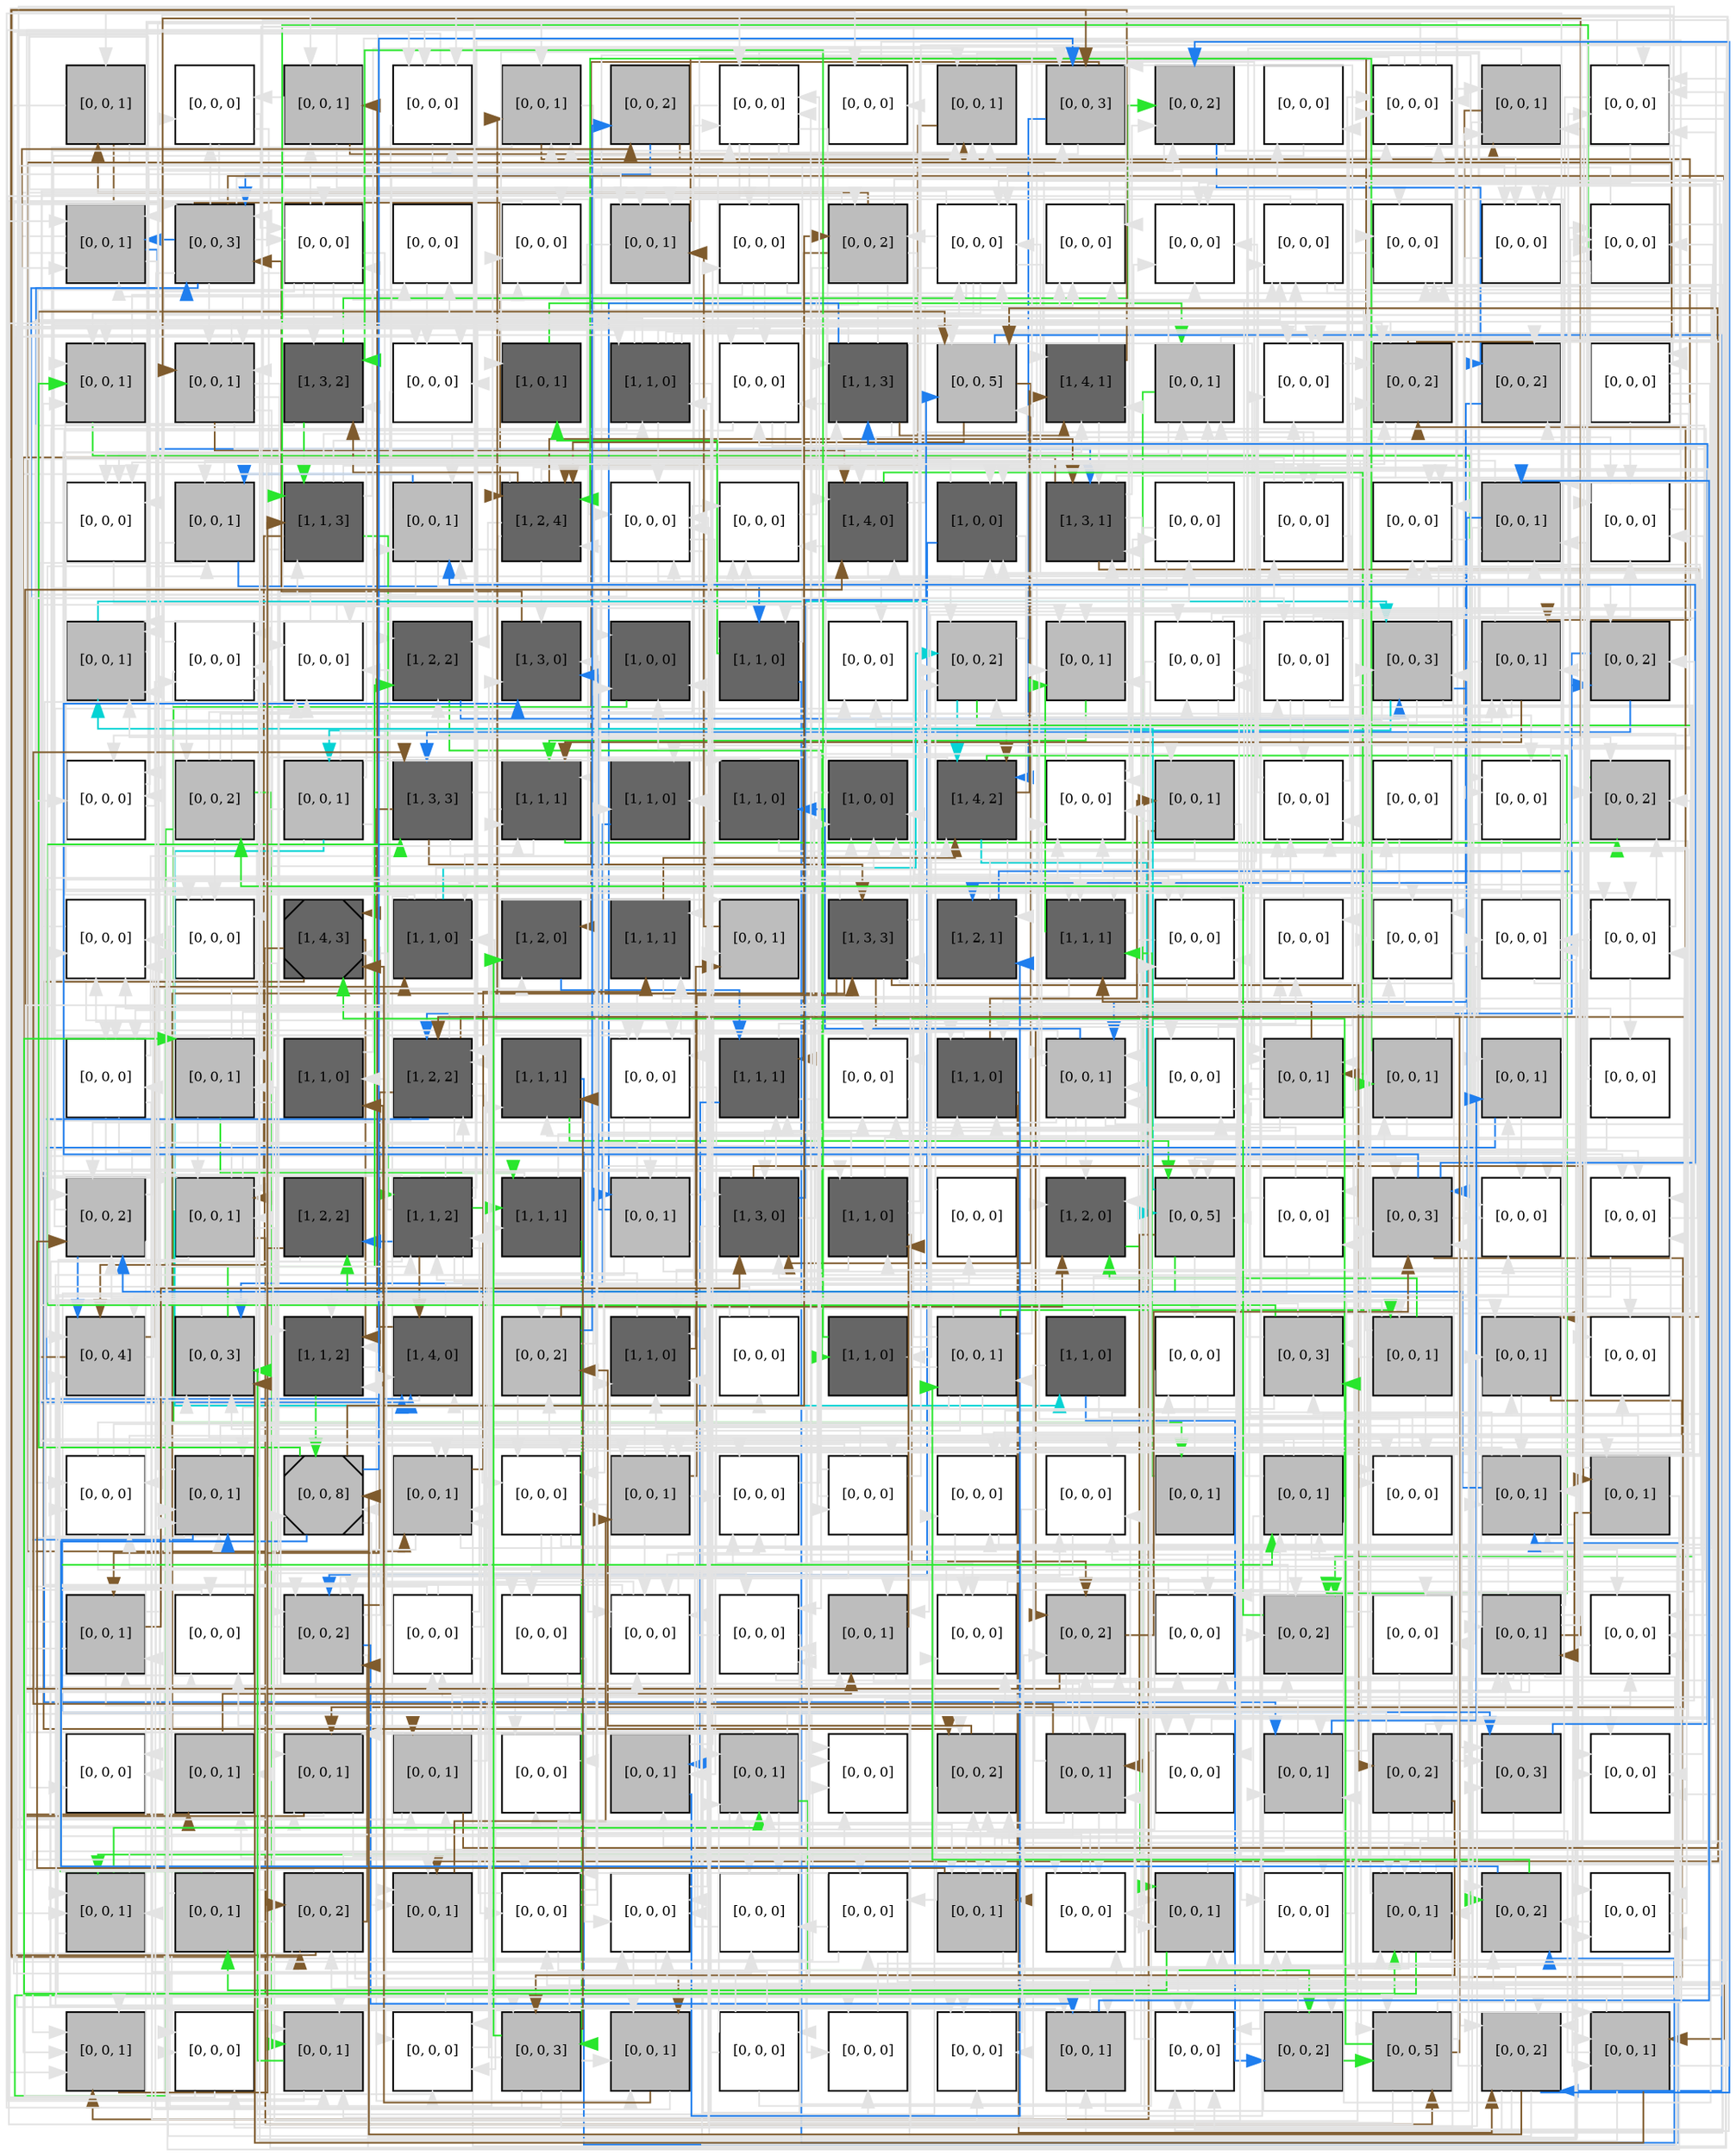 digraph layout  {
rankdir=TB;
splines=ortho;
node [fixedsize=false, style=filled, width="0.6"];
edge [constraint=false];
0 [fillcolor="#bdbdbd", fontsize=8, label="[0, 0, 1]", shape=square, tooltip="name: None,\nin_degree: 2,\nout_degree: 3"];
1 [fillcolor="#FFFFFF", fontsize=8, label="[0, 0, 0]", shape=square, tooltip="name: None,\nin_degree: 3,\nout_degree: 3"];
2 [fillcolor="#bdbdbd", fontsize=8, label="[0, 0, 1]", shape=square, tooltip="name: None,\nin_degree: 3,\nout_degree: 3"];
3 [fillcolor="#FFFFFF", fontsize=8, label="[0, 0, 0]", shape=square, tooltip="name: None,\nin_degree: 4,\nout_degree: 3"];
4 [fillcolor="#bdbdbd", fontsize=8, label="[0, 0, 1]", shape=square, tooltip="name: None,\nin_degree: 4,\nout_degree: 3"];
5 [fillcolor="#bdbdbd", fontsize=8, label="[0, 0, 2]", shape=square, tooltip="name: None,\nin_degree: 2,\nout_degree: 2"];
6 [fillcolor="#FFFFFF", fontsize=8, label="[0, 0, 0]", shape=square, tooltip="name: None,\nin_degree: 5,\nout_degree: 8"];
7 [fillcolor="#FFFFFF", fontsize=8, label="[0, 0, 0]", shape=square, tooltip="name: None,\nin_degree: 2,\nout_degree: 1"];
8 [fillcolor="#bdbdbd", fontsize=8, label="[0, 0, 1]", shape=square, tooltip="name: None,\nin_degree: 5,\nout_degree: 3"];
9 [fillcolor="#bdbdbd", fontsize=8, label="[0, 0, 3]", shape=square, tooltip="name: None,\nin_degree: 5,\nout_degree: 3"];
10 [fillcolor="#bdbdbd", fontsize=8, label="[0, 0, 2]", shape=square, tooltip="name: None,\nin_degree: 4,\nout_degree: 3"];
11 [fillcolor="#FFFFFF", fontsize=8, label="[0, 0, 0]", shape=square, tooltip="name: None,\nin_degree: 2,\nout_degree: 1"];
12 [fillcolor="#FFFFFF", fontsize=8, label="[0, 0, 0]", shape=square, tooltip="name: None,\nin_degree: 5,\nout_degree: 5"];
13 [fillcolor="#bdbdbd", fontsize=8, label="[0, 0, 1]", shape=square, tooltip="name: None,\nin_degree: 4,\nout_degree: 3"];
14 [fillcolor="#FFFFFF", fontsize=8, label="[0, 0, 0]", shape=square, tooltip="name: None,\nin_degree: 5,\nout_degree: 5"];
15 [fillcolor="#bdbdbd", fontsize=8, label="[0, 0, 1]", shape=square, tooltip="name: None,\nin_degree: 5,\nout_degree: 4"];
16 [fillcolor="#bdbdbd", fontsize=8, label="[0, 0, 3]", shape=square, tooltip="name: None,\nin_degree: 5,\nout_degree: 9"];
17 [fillcolor="#FFFFFF", fontsize=8, label="[0, 0, 0]", shape=square, tooltip="name: None,\nin_degree: 4,\nout_degree: 9"];
18 [fillcolor="#FFFFFF", fontsize=8, label="[0, 0, 0]", shape=square, tooltip="name: None,\nin_degree: 2,\nout_degree: 1"];
19 [fillcolor="#FFFFFF", fontsize=8, label="[0, 0, 0]", shape=square, tooltip="name: None,\nin_degree: 4,\nout_degree: 2"];
20 [fillcolor="#bdbdbd", fontsize=8, label="[0, 0, 1]", shape=square, tooltip="name: None,\nin_degree: 4,\nout_degree: 3"];
21 [fillcolor="#FFFFFF", fontsize=8, label="[0, 0, 0]", shape=square, tooltip="name: None,\nin_degree: 2,\nout_degree: 5"];
22 [fillcolor="#bdbdbd", fontsize=8, label="[0, 0, 2]", shape=square, tooltip="name: None,\nin_degree: 3,\nout_degree: 8"];
23 [fillcolor="#FFFFFF", fontsize=8, label="[0, 0, 0]", shape=square, tooltip="name: None,\nin_degree: 5,\nout_degree: 7"];
24 [fillcolor="#FFFFFF", fontsize=8, label="[0, 0, 0]", shape=square, tooltip="name: None,\nin_degree: 4,\nout_degree: 1"];
25 [fillcolor="#FFFFFF", fontsize=8, label="[0, 0, 0]", shape=square, tooltip="name: None,\nin_degree: 5,\nout_degree: 1"];
26 [fillcolor="#FFFFFF", fontsize=8, label="[0, 0, 0]", shape=square, tooltip="name: None,\nin_degree: 4,\nout_degree: 4"];
27 [fillcolor="#FFFFFF", fontsize=8, label="[0, 0, 0]", shape=square, tooltip="name: None,\nin_degree: 5,\nout_degree: 2"];
28 [fillcolor="#FFFFFF", fontsize=8, label="[0, 0, 0]", shape=square, tooltip="name: None,\nin_degree: 4,\nout_degree: 2"];
29 [fillcolor="#FFFFFF", fontsize=8, label="[0, 0, 0]", shape=square, tooltip="name: None,\nin_degree: 4,\nout_degree: 4"];
30 [fillcolor="#bdbdbd", fontsize=8, label="[0, 0, 1]", shape=square, tooltip="name: None,\nin_degree: 5,\nout_degree: 2"];
31 [fillcolor="#bdbdbd", fontsize=8, label="[0, 0, 1]", shape=square, tooltip="name: None,\nin_degree: 4,\nout_degree: 7"];
32 [fillcolor="#666666", fontsize=8, label="[1, 3, 2]", shape=square, tooltip="name:  Cas7 ,\nin_degree: 4,\nout_degree: 3"];
33 [fillcolor="#FFFFFF", fontsize=8, label="[0, 0, 0]", shape=square, tooltip="name: None,\nin_degree: 4,\nout_degree: 1"];
34 [fillcolor="#666666", fontsize=8, label="[1, 0, 1]", shape=square, tooltip="name: TNF,\nin_degree: 2,\nout_degree: 1"];
35 [fillcolor="#666666", fontsize=8, label="[1, 1, 0]", shape=square, tooltip="name:  TNFR1 ,\nin_degree: 3,\nout_degree: 9"];
36 [fillcolor="#FFFFFF", fontsize=8, label="[0, 0, 0]", shape=square, tooltip="name: None,\nin_degree: 4,\nout_degree: 3"];
37 [fillcolor="#666666", fontsize=8, label="[1, 1, 3]", shape=square, tooltip="name:  Cas12 ,\nin_degree: 3,\nout_degree: 6"];
38 [fillcolor="#bdbdbd", fontsize=8, label="[0, 0, 5]", shape=square, tooltip="name: None,\nin_degree: 5,\nout_degree: 3"];
39 [fillcolor="#666666", fontsize=8, label="[1, 4, 1]", shape=square, tooltip="name:  Cas9 ,\nin_degree: 5,\nout_degree: 3"];
40 [fillcolor="#bdbdbd", fontsize=8, label="[0, 0, 1]", shape=square, tooltip="name: None,\nin_degree: 4,\nout_degree: 4"];
41 [fillcolor="#FFFFFF", fontsize=8, label="[0, 0, 0]", shape=square, tooltip="name: None,\nin_degree: 5,\nout_degree: 1"];
42 [fillcolor="#bdbdbd", fontsize=8, label="[0, 0, 2]", shape=square, tooltip="name: None,\nin_degree: 5,\nout_degree: 4"];
43 [fillcolor="#bdbdbd", fontsize=8, label="[0, 0, 2]", shape=square, tooltip="name: None,\nin_degree: 3,\nout_degree: 1"];
44 [fillcolor="#FFFFFF", fontsize=8, label="[0, 0, 0]", shape=square, tooltip="name: None,\nin_degree: 2,\nout_degree: 7"];
45 [fillcolor="#FFFFFF", fontsize=8, label="[0, 0, 0]", shape=square, tooltip="name: None,\nin_degree: 4,\nout_degree: 2"];
46 [fillcolor="#bdbdbd", fontsize=8, label="[0, 0, 1]", shape=square, tooltip="name: None,\nin_degree: 3,\nout_degree: 4"];
47 [fillcolor="#666666", fontsize=8, label="[1, 1, 3]", shape=square, tooltip="name:  GFR ,\nin_degree: 4,\nout_degree: 7"];
48 [fillcolor="#bdbdbd", fontsize=8, label="[0, 0, 1]", shape=square, tooltip="name: None,\nin_degree: 4,\nout_degree: 5"];
49 [fillcolor="#666666", fontsize=8, label="[1, 2, 4]", shape=square, tooltip="name:  JNKK ,\nin_degree: 5,\nout_degree: 8"];
50 [fillcolor="#FFFFFF", fontsize=8, label="[0, 0, 0]", shape=square, tooltip="name: None,\nin_degree: 5,\nout_degree: 4"];
51 [fillcolor="#FFFFFF", fontsize=8, label="[0, 0, 0]", shape=square, tooltip="name: None,\nin_degree: 4,\nout_degree: 1"];
52 [fillcolor="#666666", fontsize=8, label="[1, 4, 0]", shape=square, tooltip="name:  BID ,\nin_degree: 5,\nout_degree: 4"];
53 [fillcolor="#666666", fontsize=8, label="[1, 0, 0]", shape=square, tooltip="name:  TNF ,\nin_degree: 4,\nout_degree: 4"];
54 [fillcolor="#666666", fontsize=8, label="[1, 3, 1]", shape=square, tooltip="name:  PIP3 ,\nin_degree: 5,\nout_degree: 5"];
55 [fillcolor="#FFFFFF", fontsize=8, label="[0, 0, 0]", shape=square, tooltip="name: None,\nin_degree: 2,\nout_degree: 3"];
56 [fillcolor="#FFFFFF", fontsize=8, label="[0, 0, 0]", shape=square, tooltip="name: None,\nin_degree: 3,\nout_degree: 5"];
57 [fillcolor="#FFFFFF", fontsize=8, label="[0, 0, 0]", shape=square, tooltip="name: None,\nin_degree: 5,\nout_degree: 1"];
58 [fillcolor="#bdbdbd", fontsize=8, label="[0, 0, 1]", shape=square, tooltip="name: None,\nin_degree: 4,\nout_degree: 5"];
59 [fillcolor="#FFFFFF", fontsize=8, label="[0, 0, 0]", shape=square, tooltip="name: None,\nin_degree: 5,\nout_degree: 1"];
60 [fillcolor="#bdbdbd", fontsize=8, label="[0, 0, 1]", shape=square, tooltip="name: None,\nin_degree: 5,\nout_degree: 2"];
61 [fillcolor="#FFFFFF", fontsize=8, label="[0, 0, 0]", shape=square, tooltip="name: None,\nin_degree: 4,\nout_degree: 5"];
62 [fillcolor="#FFFFFF", fontsize=8, label="[0, 0, 0]", shape=square, tooltip="name: None,\nin_degree: 5,\nout_degree: 2"];
63 [fillcolor="#666666", fontsize=8, label="[1, 2, 2]", shape=square, tooltip="name:  IkB ,\nin_degree: 4,\nout_degree: 3"];
64 [fillcolor="#666666", fontsize=8, label="[1, 3, 0]", shape=square, tooltip="name:  IKK ,\nin_degree: 5,\nout_degree: 1"];
65 [fillcolor="#666666", fontsize=8, label="[1, 0, 0]", shape=square, tooltip="name:  GF ,\nin_degree: 4,\nout_degree: 1"];
66 [fillcolor="#666666", fontsize=8, label="[1, 1, 0]", shape=square, tooltip="name:  NFkB ,\nin_degree: 2,\nout_degree: 4"];
67 [fillcolor="#FFFFFF", fontsize=8, label="[0, 0, 0]", shape=square, tooltip="name: None,\nin_degree: 3,\nout_degree: 1"];
68 [fillcolor="#bdbdbd", fontsize=8, label="[0, 0, 2]", shape=square, tooltip="name: None,\nin_degree: 5,\nout_degree: 3"];
69 [fillcolor="#bdbdbd", fontsize=8, label="[0, 0, 1]", shape=square, tooltip="name: None,\nin_degree: 5,\nout_degree: 1"];
70 [fillcolor="#FFFFFF", fontsize=8, label="[0, 0, 0]", shape=square, tooltip="name: None,\nin_degree: 5,\nout_degree: 4"];
71 [fillcolor="#FFFFFF", fontsize=8, label="[0, 0, 0]", shape=square, tooltip="name: None,\nin_degree: 2,\nout_degree: 8"];
72 [fillcolor="#bdbdbd", fontsize=8, label="[0, 0, 3]", shape=square, tooltip="name: None,\nin_degree: 4,\nout_degree: 8"];
73 [fillcolor="#bdbdbd", fontsize=8, label="[0, 0, 1]", shape=square, tooltip="name: None,\nin_degree: 4,\nout_degree: 4"];
74 [fillcolor="#bdbdbd", fontsize=8, label="[0, 0, 2]", shape=square, tooltip="name: None,\nin_degree: 3,\nout_degree: 2"];
75 [fillcolor="#FFFFFF", fontsize=8, label="[0, 0, 0]", shape=square, tooltip="name: None,\nin_degree: 4,\nout_degree: 2"];
76 [fillcolor="#bdbdbd", fontsize=8, label="[0, 0, 2]", shape=square, tooltip="name: None,\nin_degree: 2,\nout_degree: 7"];
77 [fillcolor="#bdbdbd", fontsize=8, label="[0, 0, 1]", shape=square, tooltip="name: None,\nin_degree: 1,\nout_degree: 7"];
78 [fillcolor="#666666", fontsize=8, label="[1, 3, 3]", shape=square, tooltip="name:  p53 ,\nin_degree: 3,\nout_degree: 4"];
79 [fillcolor="#666666", fontsize=8, label="[1, 1, 1]", shape=square, tooltip="name:  Apaf1 ,\nin_degree: 5,\nout_degree: 3"];
80 [fillcolor="#666666", fontsize=8, label="[1, 1, 0]", shape=square, tooltip="name:  A20 ,\nin_degree: 3,\nout_degree: 1"];
81 [fillcolor="#666666", fontsize=8, label="[1, 1, 0]", shape=square, tooltip="name:  TNFR2 ,\nin_degree: 2,\nout_degree: 3"];
82 [fillcolor="#666666", fontsize=8, label="[1, 0, 0]", shape=square, tooltip="name: GF,\nin_degree: 5,\nout_degree: 1"];
83 [fillcolor="#666666", fontsize=8, label="[1, 4, 2]", shape=square, tooltip="name:  Cas3 ,\nin_degree: 5,\nout_degree: 5"];
84 [fillcolor="#FFFFFF", fontsize=8, label="[0, 0, 0]", shape=square, tooltip="name: None,\nin_degree: 5,\nout_degree: 2"];
85 [fillcolor="#bdbdbd", fontsize=8, label="[0, 0, 1]", shape=square, tooltip="name: None,\nin_degree: 2,\nout_degree: 4"];
86 [fillcolor="#FFFFFF", fontsize=8, label="[0, 0, 0]", shape=square, tooltip="name: None,\nin_degree: 5,\nout_degree: 3"];
87 [fillcolor="#FFFFFF", fontsize=8, label="[0, 0, 0]", shape=square, tooltip="name: None,\nin_degree: 1,\nout_degree: 4"];
88 [fillcolor="#FFFFFF", fontsize=8, label="[0, 0, 0]", shape=square, tooltip="name: None,\nin_degree: 3,\nout_degree: 4"];
89 [fillcolor="#bdbdbd", fontsize=8, label="[0, 0, 2]", shape=square, tooltip="name: None,\nin_degree: 5,\nout_degree: 1"];
90 [fillcolor="#FFFFFF", fontsize=8, label="[0, 0, 0]", shape=square, tooltip="name: None,\nin_degree: 5,\nout_degree: 2"];
91 [fillcolor="#FFFFFF", fontsize=8, label="[0, 0, 0]", shape=square, tooltip="name: None,\nin_degree: 4,\nout_degree: 4"];
92 [fillcolor="#666666", fontsize=8, label="[1, 4, 3]", shape=Msquare, tooltip="name:  IAP ,\nin_degree: 4,\nout_degree: 3"];
93 [fillcolor="#666666", fontsize=8, label="[1, 1, 0]", shape=square, tooltip="name:  TRAF ,\nin_degree: 3,\nout_degree: 5"];
94 [fillcolor="#666666", fontsize=8, label="[1, 2, 0]", shape=square, tooltip="name:  DNADamageEvent ,\nin_degree: 3,\nout_degree: 1"];
95 [fillcolor="#666666", fontsize=8, label="[1, 1, 1]", shape=square, tooltip="name:  PI3K ,\nin_degree: 3,\nout_degree: 2"];
96 [fillcolor="#bdbdbd", fontsize=8, label="[0, 0, 1]", shape=square, tooltip="name: None,\nin_degree: 3,\nout_degree: 1"];
97 [fillcolor="#666666", fontsize=8, label="[1, 3, 3]", shape=square, tooltip="name:  Cas8 ,\nin_degree: 3,\nout_degree: 8"];
98 [fillcolor="#666666", fontsize=8, label="[1, 2, 1]", shape=square, tooltip="name:  Mito ,\nin_degree: 3,\nout_degree: 2"];
99 [fillcolor="#666666", fontsize=8, label="[1, 1, 1]", shape=square, tooltip="name:  NIK ,\nin_degree: 5,\nout_degree: 3"];
100 [fillcolor="#FFFFFF", fontsize=8, label="[0, 0, 0]", shape=square, tooltip="name: None,\nin_degree: 4,\nout_degree: 4"];
101 [fillcolor="#FFFFFF", fontsize=8, label="[0, 0, 0]", shape=square, tooltip="name: None,\nin_degree: 3,\nout_degree: 1"];
102 [fillcolor="#FFFFFF", fontsize=8, label="[0, 0, 0]", shape=square, tooltip="name: None,\nin_degree: 4,\nout_degree: 2"];
103 [fillcolor="#FFFFFF", fontsize=8, label="[0, 0, 0]", shape=square, tooltip="name: None,\nin_degree: 3,\nout_degree: 4"];
104 [fillcolor="#FFFFFF", fontsize=8, label="[0, 0, 0]", shape=square, tooltip="name: None,\nin_degree: 3,\nout_degree: 7"];
105 [fillcolor="#FFFFFF", fontsize=8, label="[0, 0, 0]", shape=square, tooltip="name: None,\nin_degree: 4,\nout_degree: 4"];
106 [fillcolor="#bdbdbd", fontsize=8, label="[0, 0, 1]", shape=square, tooltip="name: None,\nin_degree: 3,\nout_degree: 6"];
107 [fillcolor="#666666", fontsize=8, label="[1, 1, 0]", shape=square, tooltip="name:  PIP2 ,\nin_degree: 2,\nout_degree: 1"];
108 [fillcolor="#666666", fontsize=8, label="[1, 2, 2]", shape=square, tooltip="name:  Cas6 ,\nin_degree: 5,\nout_degree: 8"];
109 [fillcolor="#666666", fontsize=8, label="[1, 1, 1]", shape=square, tooltip="name:  PTEN ,\nin_degree: 3,\nout_degree: 2"];
110 [fillcolor="#FFFFFF", fontsize=8, label="[0, 0, 0]", shape=square, tooltip="name: None,\nin_degree: 4,\nout_degree: 4"];
111 [fillcolor="#666666", fontsize=8, label="[1, 1, 1]", shape=square, tooltip="name:  RIP ,\nin_degree: 4,\nout_degree: 3"];
112 [fillcolor="#FFFFFF", fontsize=8, label="[0, 0, 0]", shape=square, tooltip="name: None,\nin_degree: 4,\nout_degree: 1"];
113 [fillcolor="#666666", fontsize=8, label="[1, 1, 0]", shape=square, tooltip="name:  TRADD ,\nin_degree: 4,\nout_degree: 4"];
114 [fillcolor="#bdbdbd", fontsize=8, label="[0, 0, 1]", shape=square, tooltip="name: None,\nin_degree: 5,\nout_degree: 9"];
115 [fillcolor="#FFFFFF", fontsize=8, label="[0, 0, 0]", shape=square, tooltip="name: None,\nin_degree: 4,\nout_degree: 1"];
116 [fillcolor="#bdbdbd", fontsize=8, label="[0, 0, 1]", shape=square, tooltip="name: None,\nin_degree: 4,\nout_degree: 6"];
117 [fillcolor="#bdbdbd", fontsize=8, label="[0, 0, 1]", shape=square, tooltip="name: None,\nin_degree: 2,\nout_degree: 3"];
118 [fillcolor="#bdbdbd", fontsize=8, label="[0, 0, 1]", shape=square, tooltip="name: None,\nin_degree: 3,\nout_degree: 3"];
119 [fillcolor="#FFFFFF", fontsize=8, label="[0, 0, 0]", shape=square, tooltip="name: None,\nin_degree: 1,\nout_degree: 5"];
120 [fillcolor="#bdbdbd", fontsize=8, label="[0, 0, 2]", shape=square, tooltip="name: None,\nin_degree: 5,\nout_degree: 6"];
121 [fillcolor="#bdbdbd", fontsize=8, label="[0, 0, 1]", shape=square, tooltip="name: None,\nin_degree: 5,\nout_degree: 6"];
122 [fillcolor="#666666", fontsize=8, label="[1, 2, 2]", shape=square, tooltip="name:  BAD ,\nin_degree: 2,\nout_degree: 2"];
123 [fillcolor="#666666", fontsize=8, label="[1, 1, 2]", shape=square, tooltip="name:  FADD ,\nin_degree: 4,\nout_degree: 13"];
124 [fillcolor="#666666", fontsize=8, label="[1, 1, 1]", shape=square, tooltip="name:  MEKK1 ,\nin_degree: 3,\nout_degree: 3"];
125 [fillcolor="#bdbdbd", fontsize=8, label="[0, 0, 1]", shape=square, tooltip="name: None,\nin_degree: 2,\nout_degree: 7"];
126 [fillcolor="#666666", fontsize=8, label="[1, 3, 0]", shape=square, tooltip="name:  BclX ,\nin_degree: 5,\nout_degree: 5"];
127 [fillcolor="#666666", fontsize=8, label="[1, 1, 0]", shape=square, tooltip="name:  JNK ,\nin_degree: 3,\nout_degree: 6"];
128 [fillcolor="#FFFFFF", fontsize=8, label="[0, 0, 0]", shape=square, tooltip="name: None,\nin_degree: 1,\nout_degree: 1"];
129 [fillcolor="#666666", fontsize=8, label="[1, 2, 0]", shape=square, tooltip="name:  Mdm2 ,\nin_degree: 5,\nout_degree: 1"];
130 [fillcolor="#bdbdbd", fontsize=8, label="[0, 0, 5]", shape=square, tooltip="name: None,\nin_degree: 5,\nout_degree: 4"];
131 [fillcolor="#FFFFFF", fontsize=8, label="[0, 0, 0]", shape=square, tooltip="name: None,\nin_degree: 2,\nout_degree: 6"];
132 [fillcolor="#bdbdbd", fontsize=8, label="[0, 0, 3]", shape=square, tooltip="name: None,\nin_degree: 5,\nout_degree: 4"];
133 [fillcolor="#FFFFFF", fontsize=8, label="[0, 0, 0]", shape=square, tooltip="name: None,\nin_degree: 5,\nout_degree: 1"];
134 [fillcolor="#FFFFFF", fontsize=8, label="[0, 0, 0]", shape=square, tooltip="name: None,\nin_degree: 4,\nout_degree: 2"];
135 [fillcolor="#bdbdbd", fontsize=8, label="[0, 0, 4]", shape=square, tooltip="name: None,\nin_degree: 5,\nout_degree: 3"];
136 [fillcolor="#bdbdbd", fontsize=8, label="[0, 0, 3]", shape=square, tooltip="name: None,\nin_degree: 5,\nout_degree: 4"];
137 [fillcolor="#666666", fontsize=8, label="[1, 1, 2]", shape=square, tooltip="name:  AKT ,\nin_degree: 5,\nout_degree: 2"];
138 [fillcolor="#666666", fontsize=8, label="[1, 4, 0]", shape=square, tooltip="name:  APC ,\nin_degree: 5,\nout_degree: 3"];
139 [fillcolor="#bdbdbd", fontsize=8, label="[0, 0, 2]", shape=square, tooltip="name: None,\nin_degree: 3,\nout_degree: 4"];
140 [fillcolor="#666666", fontsize=8, label="[1, 1, 0]", shape=square, tooltip="name:  TRAF2 ,\nin_degree: 5,\nout_degree: 2"];
141 [fillcolor="#FFFFFF", fontsize=8, label="[0, 0, 0]", shape=square, tooltip="name: None,\nin_degree: 1,\nout_degree: 3"];
142 [fillcolor="#666666", fontsize=8, label="[1, 1, 0]", shape=square, tooltip="name:  Cas3_dummy ,\nin_degree: 2,\nout_degree: 2"];
143 [fillcolor="#bdbdbd", fontsize=8, label="[0, 0, 1]", shape=square, tooltip="name: None,\nin_degree: 2,\nout_degree: 9"];
144 [fillcolor="#666666", fontsize=8, label="[1, 1, 0]", shape=square, tooltip="name:  cFLIP ,\nin_degree: 1,\nout_degree: 4"];
145 [fillcolor="#FFFFFF", fontsize=8, label="[0, 0, 0]", shape=square, tooltip="name: None,\nin_degree: 2,\nout_degree: 3"];
146 [fillcolor="#bdbdbd", fontsize=8, label="[0, 0, 3]", shape=square, tooltip="name: None,\nin_degree: 3,\nout_degree: 6"];
147 [fillcolor="#bdbdbd", fontsize=8, label="[0, 0, 1]", shape=square, tooltip="name: None,\nin_degree: 2,\nout_degree: 6"];
148 [fillcolor="#bdbdbd", fontsize=8, label="[0, 0, 1]", shape=square, tooltip="name: None,\nin_degree: 4,\nout_degree: 4"];
149 [fillcolor="#FFFFFF", fontsize=8, label="[0, 0, 0]", shape=square, tooltip="name: None,\nin_degree: 3,\nout_degree: 1"];
150 [fillcolor="#FFFFFF", fontsize=8, label="[0, 0, 0]", shape=square, tooltip="name: None,\nin_degree: 4,\nout_degree: 4"];
151 [fillcolor="#bdbdbd", fontsize=8, label="[0, 0, 1]", shape=square, tooltip="name: None,\nin_degree: 5,\nout_degree: 5"];
152 [fillcolor="#bdbdbd", fontsize=8, label="[0, 0, 8]", shape=Msquare, tooltip="name: None,\nin_degree: 4,\nout_degree: 5"];
153 [fillcolor="#bdbdbd", fontsize=8, label="[0, 0, 1]", shape=square, tooltip="name: None,\nin_degree: 5,\nout_degree: 4"];
154 [fillcolor="#FFFFFF", fontsize=8, label="[0, 0, 0]", shape=square, tooltip="name: None,\nin_degree: 5,\nout_degree: 4"];
155 [fillcolor="#bdbdbd", fontsize=8, label="[0, 0, 1]", shape=square, tooltip="name: None,\nin_degree: 4,\nout_degree: 4"];
156 [fillcolor="#FFFFFF", fontsize=8, label="[0, 0, 0]", shape=square, tooltip="name: None,\nin_degree: 4,\nout_degree: 2"];
157 [fillcolor="#FFFFFF", fontsize=8, label="[0, 0, 0]", shape=square, tooltip="name: None,\nin_degree: 2,\nout_degree: 6"];
158 [fillcolor="#FFFFFF", fontsize=8, label="[0, 0, 0]", shape=square, tooltip="name: None,\nin_degree: 4,\nout_degree: 2"];
159 [fillcolor="#FFFFFF", fontsize=8, label="[0, 0, 0]", shape=square, tooltip="name: None,\nin_degree: 4,\nout_degree: 2"];
160 [fillcolor="#bdbdbd", fontsize=8, label="[0, 0, 1]", shape=square, tooltip="name: None,\nin_degree: 1,\nout_degree: 1"];
161 [fillcolor="#bdbdbd", fontsize=8, label="[0, 0, 1]", shape=square, tooltip="name: None,\nin_degree: 3,\nout_degree: 10"];
162 [fillcolor="#FFFFFF", fontsize=8, label="[0, 0, 0]", shape=square, tooltip="name: None,\nin_degree: 4,\nout_degree: 2"];
163 [fillcolor="#bdbdbd", fontsize=8, label="[0, 0, 1]", shape=square, tooltip="name: None,\nin_degree: 5,\nout_degree: 6"];
164 [fillcolor="#bdbdbd", fontsize=8, label="[0, 0, 1]", shape=square, tooltip="name: None,\nin_degree: 2,\nout_degree: 4"];
165 [fillcolor="#bdbdbd", fontsize=8, label="[0, 0, 1]", shape=square, tooltip="name: None,\nin_degree: 3,\nout_degree: 5"];
166 [fillcolor="#FFFFFF", fontsize=8, label="[0, 0, 0]", shape=square, tooltip="name: None,\nin_degree: 3,\nout_degree: 2"];
167 [fillcolor="#bdbdbd", fontsize=8, label="[0, 0, 2]", shape=square, tooltip="name: None,\nin_degree: 5,\nout_degree: 8"];
168 [fillcolor="#FFFFFF", fontsize=8, label="[0, 0, 0]", shape=square, tooltip="name: None,\nin_degree: 2,\nout_degree: 6"];
169 [fillcolor="#FFFFFF", fontsize=8, label="[0, 0, 0]", shape=square, tooltip="name: None,\nin_degree: 2,\nout_degree: 3"];
170 [fillcolor="#FFFFFF", fontsize=8, label="[0, 0, 0]", shape=square, tooltip="name: None,\nin_degree: 5,\nout_degree: 4"];
171 [fillcolor="#FFFFFF", fontsize=8, label="[0, 0, 0]", shape=square, tooltip="name: None,\nin_degree: 4,\nout_degree: 3"];
172 [fillcolor="#bdbdbd", fontsize=8, label="[0, 0, 1]", shape=square, tooltip="name: None,\nin_degree: 4,\nout_degree: 3"];
173 [fillcolor="#FFFFFF", fontsize=8, label="[0, 0, 0]", shape=square, tooltip="name: None,\nin_degree: 4,\nout_degree: 2"];
174 [fillcolor="#bdbdbd", fontsize=8, label="[0, 0, 2]", shape=square, tooltip="name: None,\nin_degree: 5,\nout_degree: 4"];
175 [fillcolor="#FFFFFF", fontsize=8, label="[0, 0, 0]", shape=square, tooltip="name: None,\nin_degree: 4,\nout_degree: 3"];
176 [fillcolor="#bdbdbd", fontsize=8, label="[0, 0, 2]", shape=square, tooltip="name: None,\nin_degree: 5,\nout_degree: 3"];
177 [fillcolor="#FFFFFF", fontsize=8, label="[0, 0, 0]", shape=square, tooltip="name: None,\nin_degree: 2,\nout_degree: 3"];
178 [fillcolor="#bdbdbd", fontsize=8, label="[0, 0, 1]", shape=square, tooltip="name: None,\nin_degree: 4,\nout_degree: 11"];
179 [fillcolor="#FFFFFF", fontsize=8, label="[0, 0, 0]", shape=square, tooltip="name: None,\nin_degree: 5,\nout_degree: 1"];
180 [fillcolor="#FFFFFF", fontsize=8, label="[0, 0, 0]", shape=square, tooltip="name: None,\nin_degree: 3,\nout_degree: 1"];
181 [fillcolor="#bdbdbd", fontsize=8, label="[0, 0, 1]", shape=square, tooltip="name: None,\nin_degree: 3,\nout_degree: 1"];
182 [fillcolor="#bdbdbd", fontsize=8, label="[0, 0, 1]", shape=square, tooltip="name: None,\nin_degree: 4,\nout_degree: 3"];
183 [fillcolor="#bdbdbd", fontsize=8, label="[0, 0, 1]", shape=square, tooltip="name: None,\nin_degree: 3,\nout_degree: 6"];
184 [fillcolor="#FFFFFF", fontsize=8, label="[0, 0, 0]", shape=square, tooltip="name: None,\nin_degree: 3,\nout_degree: 2"];
185 [fillcolor="#bdbdbd", fontsize=8, label="[0, 0, 1]", shape=square, tooltip="name: None,\nin_degree: 3,\nout_degree: 2"];
186 [fillcolor="#bdbdbd", fontsize=8, label="[0, 0, 1]", shape=square, tooltip="name: None,\nin_degree: 5,\nout_degree: 8"];
187 [fillcolor="#FFFFFF", fontsize=8, label="[0, 0, 0]", shape=square, tooltip="name: None,\nin_degree: 4,\nout_degree: 1"];
188 [fillcolor="#bdbdbd", fontsize=8, label="[0, 0, 2]", shape=square, tooltip="name: None,\nin_degree: 5,\nout_degree: 3"];
189 [fillcolor="#bdbdbd", fontsize=8, label="[0, 0, 1]", shape=square, tooltip="name: None,\nin_degree: 3,\nout_degree: 10"];
190 [fillcolor="#FFFFFF", fontsize=8, label="[0, 0, 0]", shape=square, tooltip="name: None,\nin_degree: 3,\nout_degree: 2"];
191 [fillcolor="#bdbdbd", fontsize=8, label="[0, 0, 1]", shape=square, tooltip="name: None,\nin_degree: 4,\nout_degree: 4"];
192 [fillcolor="#bdbdbd", fontsize=8, label="[0, 0, 2]", shape=square, tooltip="name: None,\nin_degree: 2,\nout_degree: 8"];
193 [fillcolor="#bdbdbd", fontsize=8, label="[0, 0, 3]", shape=square, tooltip="name: None,\nin_degree: 4,\nout_degree: 2"];
194 [fillcolor="#FFFFFF", fontsize=8, label="[0, 0, 0]", shape=square, tooltip="name: None,\nin_degree: 5,\nout_degree: 1"];
195 [fillcolor="#bdbdbd", fontsize=8, label="[0, 0, 1]", shape=square, tooltip="name: None,\nin_degree: 4,\nout_degree: 3"];
196 [fillcolor="#bdbdbd", fontsize=8, label="[0, 0, 1]", shape=square, tooltip="name: None,\nin_degree: 1,\nout_degree: 5"];
197 [fillcolor="#bdbdbd", fontsize=8, label="[0, 0, 2]", shape=square, tooltip="name: None,\nin_degree: 4,\nout_degree: 7"];
198 [fillcolor="#bdbdbd", fontsize=8, label="[0, 0, 1]", shape=square, tooltip="name: None,\nin_degree: 4,\nout_degree: 1"];
199 [fillcolor="#FFFFFF", fontsize=8, label="[0, 0, 0]", shape=square, tooltip="name: None,\nin_degree: 4,\nout_degree: 5"];
200 [fillcolor="#FFFFFF", fontsize=8, label="[0, 0, 0]", shape=square, tooltip="name: None,\nin_degree: 5,\nout_degree: 3"];
201 [fillcolor="#FFFFFF", fontsize=8, label="[0, 0, 0]", shape=square, tooltip="name: None,\nin_degree: 4,\nout_degree: 1"];
202 [fillcolor="#FFFFFF", fontsize=8, label="[0, 0, 0]", shape=square, tooltip="name: None,\nin_degree: 3,\nout_degree: 5"];
203 [fillcolor="#bdbdbd", fontsize=8, label="[0, 0, 1]", shape=square, tooltip="name: None,\nin_degree: 5,\nout_degree: 3"];
204 [fillcolor="#FFFFFF", fontsize=8, label="[0, 0, 0]", shape=square, tooltip="name: None,\nin_degree: 4,\nout_degree: 2"];
205 [fillcolor="#bdbdbd", fontsize=8, label="[0, 0, 1]", shape=square, tooltip="name: None,\nin_degree: 5,\nout_degree: 2"];
206 [fillcolor="#FFFFFF", fontsize=8, label="[0, 0, 0]", shape=square, tooltip="name: None,\nin_degree: 4,\nout_degree: 1"];
207 [fillcolor="#bdbdbd", fontsize=8, label="[0, 0, 1]", shape=square, tooltip="name: None,\nin_degree: 5,\nout_degree: 9"];
208 [fillcolor="#bdbdbd", fontsize=8, label="[0, 0, 2]", shape=square, tooltip="name: None,\nin_degree: 5,\nout_degree: 2"];
209 [fillcolor="#FFFFFF", fontsize=8, label="[0, 0, 0]", shape=square, tooltip="name: None,\nin_degree: 4,\nout_degree: 2"];
210 [fillcolor="#bdbdbd", fontsize=8, label="[0, 0, 1]", shape=square, tooltip="name: None,\nin_degree: 5,\nout_degree: 1"];
211 [fillcolor="#FFFFFF", fontsize=8, label="[0, 0, 0]", shape=square, tooltip="name: None,\nin_degree: 3,\nout_degree: 2"];
212 [fillcolor="#bdbdbd", fontsize=8, label="[0, 0, 1]", shape=square, tooltip="name: None,\nin_degree: 5,\nout_degree: 2"];
213 [fillcolor="#FFFFFF", fontsize=8, label="[0, 0, 0]", shape=square, tooltip="name: None,\nin_degree: 4,\nout_degree: 2"];
214 [fillcolor="#bdbdbd", fontsize=8, label="[0, 0, 3]", shape=square, tooltip="name: None,\nin_degree: 3,\nout_degree: 8"];
215 [fillcolor="#bdbdbd", fontsize=8, label="[0, 0, 1]", shape=square, tooltip="name: None,\nin_degree: 4,\nout_degree: 2"];
216 [fillcolor="#FFFFFF", fontsize=8, label="[0, 0, 0]", shape=square, tooltip="name: None,\nin_degree: 1,\nout_degree: 5"];
217 [fillcolor="#FFFFFF", fontsize=8, label="[0, 0, 0]", shape=square, tooltip="name: None,\nin_degree: 3,\nout_degree: 1"];
218 [fillcolor="#FFFFFF", fontsize=8, label="[0, 0, 0]", shape=square, tooltip="name: None,\nin_degree: 4,\nout_degree: 2"];
219 [fillcolor="#bdbdbd", fontsize=8, label="[0, 0, 1]", shape=square, tooltip="name: None,\nin_degree: 4,\nout_degree: 5"];
220 [fillcolor="#FFFFFF", fontsize=8, label="[0, 0, 0]", shape=square, tooltip="name: None,\nin_degree: 5,\nout_degree: 3"];
221 [fillcolor="#bdbdbd", fontsize=8, label="[0, 0, 2]", shape=square, tooltip="name: None,\nin_degree: 3,\nout_degree: 2"];
222 [fillcolor="#bdbdbd", fontsize=8, label="[0, 0, 5]", shape=square, tooltip="name: None,\nin_degree: 4,\nout_degree: 7"];
223 [fillcolor="#bdbdbd", fontsize=8, label="[0, 0, 2]", shape=square, tooltip="name: None,\nin_degree: 5,\nout_degree: 8"];
224 [fillcolor="#bdbdbd", fontsize=8, label="[0, 0, 1]", shape=square, tooltip="name: None,\nin_degree: 4,\nout_degree: 6"];
0 -> 49  [color="#7F5B2D", style="penwidth(0.1)", tooltip="137( AKT ) to 49( JNKK )", weight=1];
0 -> 183  [color=grey89, style="penwidth(0.1)", tooltip=" ", weight=1];
0 -> 44  [color=grey89, style="penwidth(0.1)", tooltip=" ", weight=1];
1 -> 50  [color=grey89, style="penwidth(0.1)", tooltip=" ", weight=1];
1 -> 182  [color=grey89, style="penwidth(0.1)", tooltip=" ", weight=1];
1 -> 17  [color=grey89, style="penwidth(0.1)", tooltip=" ", weight=1];
2 -> 8  [color="#7F5B2D", style="penwidth(0.1)", tooltip="138( APC ) to 32( Cas7 )", weight=1];
2 -> 27  [color=grey89, style="penwidth(0.1)", tooltip=" ", weight=1];
2 -> 129  [color=grey89, style="penwidth(0.1)", tooltip=" ", weight=1];
3 -> 39  [color=grey89, style="penwidth(0.1)", tooltip=" ", weight=1];
3 -> 63  [color=grey89, style="penwidth(0.1)", tooltip=" ", weight=1];
3 -> 172  [color=grey89, style="penwidth(0.1)", tooltip=" ", weight=1];
4 -> 110  [color=grey89, style="penwidth(0.1)", tooltip=" ", weight=1];
4 -> 73  [color="#7F5B2D", style="penwidth(0.1)", tooltip="78( p53 ) to 79( Apaf1 )", weight=1];
4 -> 184  [color=grey89, style="penwidth(0.1)", tooltip=" ", weight=1];
5 -> 13  [color="#7F5B2D", style="penwidth(0.1)", tooltip="97( Cas8 ) to 83( Cas3 )", weight=1];
5 -> 16  [color="#1F7EEE", style="penwidth(0.1)", tooltip="92( IAP ) to 138( APC )", weight=1];
6 -> 21  [color=grey89, style="penwidth(0.1)", tooltip=" ", weight=1];
6 -> 28  [color=grey89, style="penwidth(0.1)", tooltip=" ", weight=1];
6 -> 37  [color=grey89, style="penwidth(0.1)", tooltip=" ", weight=1];
6 -> 79  [color=grey89, style="penwidth(0.1)", tooltip=" ", weight=1];
6 -> 140  [color=grey89, style="penwidth(0.1)", tooltip=" ", weight=1];
6 -> 8  [color=grey89, style="penwidth(0.1)", tooltip=" ", weight=1];
6 -> 88  [color=grey89, style="penwidth(0.1)", tooltip=" ", weight=1];
6 -> 116  [color=grey89, style="penwidth(0.1)", tooltip=" ", weight=1];
7 -> 194  [color=grey89, style="penwidth(0.1)", tooltip=" ", weight=1];
8 -> 49  [color="#7F5B2D", style="penwidth(0.1)", tooltip="138( APC ) to 32( Cas7 )", weight=1];
8 -> 162  [color=grey89, style="penwidth(0.1)", tooltip=" ", weight=1];
8 -> 133  [color=grey89, style="penwidth(0.1)", tooltip=" ", weight=1];
9 -> 4  [color=grey89, style="penwidth(0.1)", tooltip=" ", weight=1];
9 -> 94  [color="#7F5B2D", style="penwidth(0.1)", tooltip="83( Cas3 ) to 94( DNADamageEvent )", weight=1];
9 -> 83  [color="#1F7EEE", style="penwidth(0.1)", tooltip="137( AKT ) to 122( BAD )", weight=1];
10 -> 45  [color=grey89, style="penwidth(0.1)", tooltip=" ", weight=1];
10 -> 43  [color="#1F7EEE", style="penwidth(0.1)", tooltip="126( BclX ) to 98( Mito )", weight=1];
10 -> 12  [color=grey89, style="penwidth(0.1)", tooltip=" ", weight=1];
11 -> 30  [color=grey89, style="penwidth(0.1)", tooltip=" ", weight=1];
12 -> 65  [color=grey89, style="penwidth(0.1)", tooltip=" ", weight=1];
12 -> 60  [color=grey89, style="penwidth(0.1)", tooltip=" ", weight=1];
12 -> 45  [color=grey89, style="penwidth(0.1)", tooltip=" ", weight=1];
12 -> 220  [color=grey89, style="penwidth(0.1)", tooltip=" ", weight=1];
12 -> 170  [color=grey89, style="penwidth(0.1)", tooltip=" ", weight=1];
13 -> 130  [color=grey89, style="penwidth(0.1)", tooltip=" ", weight=1];
13 -> 83  [color="#7F5B2D", style="penwidth(0.1)", tooltip="97( Cas8 ) to 83( Cas3 )", weight=1];
13 -> 207  [color=grey89, style="penwidth(0.1)", tooltip=" ", weight=1];
14 -> 121  [color=grey89, style="penwidth(0.1)", tooltip=" ", weight=1];
14 -> 52  [color=grey89, style="penwidth(0.1)", tooltip=" ", weight=1];
14 -> 153  [color=grey89, style="penwidth(0.1)", tooltip=" ", weight=1];
14 -> 25  [color=grey89, style="penwidth(0.1)", tooltip=" ", weight=1];
14 -> 199  [color=grey89, style="penwidth(0.1)", tooltip=" ", weight=1];
15 -> 68  [color=grey89, style="penwidth(0.1)", tooltip=" ", weight=1];
15 -> 162  [color=grey89, style="penwidth(0.1)", tooltip=" ", weight=1];
15 -> 54  [color="#1F7EEE", style="penwidth(0.1)", tooltip="109( PTEN ) to 54( PIP3 )", weight=1];
15 -> 186  [color=grey89, style="penwidth(0.1)", tooltip=" ", weight=1];
16 -> 1  [color=grey89, style="penwidth(0.1)", tooltip=" ", weight=1];
16 -> 15  [color="#1F7EEE", style="penwidth(0.1)", tooltip="109( PTEN ) to 54( PIP3 )", weight=1];
16 -> 17  [color=grey89, style="penwidth(0.1)", tooltip=" ", weight=1];
16 -> 31  [color=grey89, style="penwidth(0.1)", tooltip=" ", weight=1];
16 -> 224  [color="#7F5B2D", style="penwidth(0.1)", tooltip="64( IKK ) to 63( IkB )", weight=1];
16 -> 195  [color=grey89, style="penwidth(0.1)", tooltip=" ", weight=1];
16 -> 138  [color="#1F7EEE", style="penwidth(0.1)", tooltip="92( IAP ) to 138( APC )", weight=1];
16 -> 44  [color=grey89, style="penwidth(0.1)", tooltip=" ", weight=1];
16 -> 179  [color=grey89, style="penwidth(0.1)", tooltip=" ", weight=1];
17 -> 32  [color=grey89, style="penwidth(0.1)", tooltip=" ", weight=1];
17 -> 52  [color=grey89, style="penwidth(0.1)", tooltip=" ", weight=1];
17 -> 99  [color=grey89, style="penwidth(0.1)", tooltip=" ", weight=1];
17 -> 61  [color=grey89, style="penwidth(0.1)", tooltip=" ", weight=1];
17 -> 102  [color=grey89, style="penwidth(0.1)", tooltip=" ", weight=1];
17 -> 198  [color=grey89, style="penwidth(0.1)", tooltip=" ", weight=1];
17 -> 26  [color=grey89, style="penwidth(0.1)", tooltip=" ", weight=1];
17 -> 31  [color=grey89, style="penwidth(0.1)", tooltip=" ", weight=1];
17 -> 2  [color=grey89, style="penwidth(0.1)", tooltip=" ", weight=1];
18 -> 33  [color=grey89, style="penwidth(0.1)", tooltip=" ", weight=1];
19 -> 170  [color=grey89, style="penwidth(0.1)", tooltip=" ", weight=1];
19 -> 212  [color=grey89, style="penwidth(0.1)", tooltip=" ", weight=1];
20 -> 141  [color=grey89, style="penwidth(0.1)", tooltip=" ", weight=1];
20 -> 48  [color=grey89, style="penwidth(0.1)", tooltip=" ", weight=1];
20 -> 116  [color="#7F5B2D", style="penwidth(0.1)", tooltip="140( TRAF2 ) to 99( NIK )", weight=1];
21 -> 36  [color=grey89, style="penwidth(0.1)", tooltip=" ", weight=1];
21 -> 8  [color=grey89, style="penwidth(0.1)", tooltip=" ", weight=1];
21 -> 206  [color=grey89, style="penwidth(0.1)", tooltip=" ", weight=1];
21 -> 19  [color=grey89, style="penwidth(0.1)", tooltip=" ", weight=1];
21 -> 108  [color=grey89, style="penwidth(0.1)", tooltip=" ", weight=1];
22 -> 111  [color="#7F5B2D", style="penwidth(0.1)", tooltip="113( TRADD ) to 111( RIP )", weight=1];
22 -> 56  [color=grey89, style="penwidth(0.1)", tooltip=" ", weight=1];
22 -> 0  [color="#7F5B2D", style="penwidth(0.1)", tooltip="137( AKT ) to 49( JNKK )", weight=1];
22 -> 179  [color=grey89, style="penwidth(0.1)", tooltip=" ", weight=1];
22 -> 182  [color=grey89, style="penwidth(0.1)", tooltip=" ", weight=1];
22 -> 95  [color=grey89, style="penwidth(0.1)", tooltip=" ", weight=1];
22 -> 187  [color=grey89, style="penwidth(0.1)", tooltip=" ", weight=1];
22 -> 116  [color=grey89, style="penwidth(0.1)", tooltip=" ", weight=1];
23 -> 132  [color=grey89, style="penwidth(0.1)", tooltip=" ", weight=1];
23 -> 56  [color=grey89, style="penwidth(0.1)", tooltip=" ", weight=1];
23 -> 22  [color=grey89, style="penwidth(0.1)", tooltip=" ", weight=1];
23 -> 100  [color=grey89, style="penwidth(0.1)", tooltip=" ", weight=1];
23 -> 75  [color=grey89, style="penwidth(0.1)", tooltip=" ", weight=1];
23 -> 15  [color=grey89, style="penwidth(0.1)", tooltip=" ", weight=1];
23 -> 30  [color=grey89, style="penwidth(0.1)", tooltip=" ", weight=1];
24 -> 200  [color=grey89, style="penwidth(0.1)", tooltip=" ", weight=1];
25 -> 8  [color=grey89, style="penwidth(0.1)", tooltip=" ", weight=1];
26 -> 146  [color=grey89, style="penwidth(0.1)", tooltip=" ", weight=1];
26 -> 133  [color=grey89, style="penwidth(0.1)", tooltip=" ", weight=1];
26 -> 19  [color=grey89, style="penwidth(0.1)", tooltip=" ", weight=1];
26 -> 137  [color=grey89, style="penwidth(0.1)", tooltip=" ", weight=1];
27 -> 102  [color=grey89, style="penwidth(0.1)", tooltip=" ", weight=1];
27 -> 67  [color=grey89, style="penwidth(0.1)", tooltip=" ", weight=1];
28 -> 59  [color=grey89, style="penwidth(0.1)", tooltip=" ", weight=1];
28 -> 105  [color=grey89, style="penwidth(0.1)", tooltip=" ", weight=1];
29 -> 197  [color=grey89, style="penwidth(0.1)", tooltip=" ", weight=1];
29 -> 23  [color=grey89, style="penwidth(0.1)", tooltip=" ", weight=1];
29 -> 168  [color=grey89, style="penwidth(0.1)", tooltip=" ", weight=1];
29 -> 99  [color=grey89, style="penwidth(0.1)", tooltip=" ", weight=1];
30 -> 19  [color=grey89, style="penwidth(0.1)", tooltip=" ", weight=1];
30 -> 208  [color="#29E62D", style="penwidth(0.1)", tooltip="137( AKT ) to 129( Mdm2 )", weight=1];
31 -> 158  [color=grey89, style="penwidth(0.1)", tooltip=" ", weight=1];
31 -> 110  [color=grey89, style="penwidth(0.1)", tooltip=" ", weight=1];
31 -> 52  [color="#7F5B2D", style="penwidth(0.1)", tooltip="126( BclX ) to 52( BID )", weight=1];
31 -> 212  [color=grey89, style="penwidth(0.1)", tooltip=" ", weight=1];
31 -> 62  [color=grey89, style="penwidth(0.1)", tooltip=" ", weight=1];
31 -> 86  [color=grey89, style="penwidth(0.1)", tooltip=" ", weight=1];
31 -> 162  [color=grey89, style="penwidth(0.1)", tooltip=" ", weight=1];
32 -> 47  [color="#29E62D", style="penwidth(0.1)", tooltip="142( Cas3_dummy ) to 94( DNADamageEvent )", weight=1];
32 -> 10  [color="#29E62D", style="penwidth(0.1)", tooltip="52( BID ) to 98( Mito )", weight=1];
32 -> 150  [color=grey89, style="penwidth(0.1)", tooltip=" ", weight=1];
33 -> 102  [color=grey89, style="penwidth(0.1)", tooltip=" ", weight=1];
34 -> 40  [color="#29E62D", style="penwidth(0.1)", tooltip="66( NFkB ) to 92( IAP )", weight=1];
35 -> 166  [color=grey89, style="penwidth(0.1)", tooltip=" ", weight=1];
35 -> 26  [color=grey89, style="penwidth(0.1)", tooltip=" ", weight=1];
35 -> 120  [color=grey89, style="penwidth(0.1)", tooltip=" ", weight=1];
35 -> 186  [color=grey89, style="penwidth(0.1)", tooltip=" ", weight=1];
35 -> 219  [color=grey89, style="penwidth(0.1)", tooltip=" ", weight=1];
35 -> 181  [color=grey89, style="penwidth(0.1)", tooltip=" ", weight=1];
35 -> 13  [color=grey89, style="penwidth(0.1)", tooltip=" ", weight=1];
35 -> 50  [color=grey89, style="penwidth(0.1)", tooltip=" ", weight=1];
35 -> 1  [color=grey89, style="penwidth(0.1)", tooltip=" ", weight=1];
36 -> 205  [color=grey89, style="penwidth(0.1)", tooltip=" ", weight=1];
36 -> 130  [color=grey89, style="penwidth(0.1)", tooltip=" ", weight=1];
36 -> 104  [color=grey89, style="penwidth(0.1)", tooltip=" ", weight=1];
37 -> 197  [color=grey89, style="penwidth(0.1)", tooltip=" ", weight=1];
37 -> 24  [color=grey89, style="penwidth(0.1)", tooltip=" ", weight=1];
37 -> 116  [color=grey89, style="penwidth(0.1)", tooltip=" ", weight=1];
37 -> 39  [color="#7F5B2D", style="penwidth(0.1)", tooltip="137( AKT ) to 39( Cas9 )", weight=1];
37 -> 59  [color=grey89, style="penwidth(0.1)", tooltip=" ", weight=1];
37 -> 125  [color="#1F7EEE", style="penwidth(0.1)", tooltip="137( AKT ) to 64( IKK )", weight=1];
38 -> 126  [color="#7F5B2D", style="penwidth(0.1)", tooltip="78( p53 ) to 126( BclX )", weight=1];
38 -> 49  [color="#7F5B2D", style="penwidth(0.1)", tooltip="97( Cas8 ) to 32( Cas7 )", weight=1];
38 -> 223  [color="#1F7EEE", style="penwidth(0.1)", tooltip="126( BclX ) to 98( Mito )", weight=1];
39 -> 54  [color=grey89, style="penwidth(0.1)", tooltip=" ", weight=1];
39 -> 167  [color=grey89, style="penwidth(0.1)", tooltip=" ", weight=1];
39 -> 197  [color="#7F5B2D", style="penwidth(0.1)", tooltip="83( Cas3 ) to 94( DNADamageEvent )", weight=1];
40 -> 205  [color="#29E62D", style="penwidth(0.1)", tooltip="66( NFkB ) to 92( IAP )", weight=1];
40 -> 188  [color=grey89, style="penwidth(0.1)", tooltip=" ", weight=1];
40 -> 121  [color=grey89, style="penwidth(0.1)", tooltip=" ", weight=1];
40 -> 45  [color=grey89, style="penwidth(0.1)", tooltip=" ", weight=1];
41 -> 42  [color=grey89, style="penwidth(0.1)", tooltip=" ", weight=1];
42 -> 153  [color="#7F5B2D", style="penwidth(0.1)", tooltip="108( Cas6 ) to 83( Cas3 )", weight=1];
42 -> 75  [color=grey89, style="penwidth(0.1)", tooltip=" ", weight=1];
42 -> 198  [color="#7F5B2D", style="penwidth(0.1)", tooltip="108( Cas6 ) to 97( Cas8 )", weight=1];
42 -> 70  [color=grey89, style="penwidth(0.1)", tooltip=" ", weight=1];
43 -> 98  [color="#1F7EEE", style="penwidth(0.1)", tooltip="126( BclX ) to 98( Mito )", weight=1];
44 -> 59  [color=grey89, style="penwidth(0.1)", tooltip=" ", weight=1];
44 -> 89  [color=grey89, style="penwidth(0.1)", tooltip=" ", weight=1];
44 -> 66  [color=grey89, style="penwidth(0.1)", tooltip=" ", weight=1];
44 -> 75  [color=grey89, style="penwidth(0.1)", tooltip=" ", weight=1];
44 -> 130  [color=grey89, style="penwidth(0.1)", tooltip=" ", weight=1];
44 -> 221  [color=grey89, style="penwidth(0.1)", tooltip=" ", weight=1];
44 -> 4  [color=grey89, style="penwidth(0.1)", tooltip=" ", weight=1];
45 -> 217  [color=grey89, style="penwidth(0.1)", tooltip=" ", weight=1];
45 -> 155  [color=grey89, style="penwidth(0.1)", tooltip=" ", weight=1];
46 -> 156  [color=grey89, style="penwidth(0.1)", tooltip=" ", weight=1];
46 -> 146  [color=grey89, style="penwidth(0.1)", tooltip=" ", weight=1];
46 -> 66  [color="#1F7EEE", style="penwidth(0.1)", tooltip="63( IkB ) to 66( NFkB )", weight=1];
46 -> 150  [color=grey89, style="penwidth(0.1)", tooltip=" ", weight=1];
47 -> 123  [color="#29E62D", style="penwidth(0.1)", tooltip="142( Cas3_dummy ) to 94( DNADamageEvent )", weight=1];
47 -> 6  [color=grey89, style="penwidth(0.1)", tooltip=" ", weight=1];
47 -> 217  [color=grey89, style="penwidth(0.1)", tooltip=" ", weight=1];
47 -> 121  [color="#7F5B2D", style="penwidth(0.1)", tooltip="47( GFR ) to 107( PIP2 )", weight=1];
47 -> 41  [color=grey89, style="penwidth(0.1)", tooltip=" ", weight=1];
47 -> 17  [color=grey89, style="penwidth(0.1)", tooltip=" ", weight=1];
47 -> 35  [color=grey89, style="penwidth(0.1)", tooltip=" ", weight=1];
48 -> 74  [color=grey89, style="penwidth(0.1)", tooltip=" ", weight=1];
48 -> 11  [color=grey89, style="penwidth(0.1)", tooltip=" ", weight=1];
48 -> 113  [color=grey89, style="penwidth(0.1)", tooltip=" ", weight=1];
48 -> 46  [color="#1F7EEE", style="penwidth(0.1)", tooltip="63( IkB ) to 66( NFkB )", weight=1];
48 -> 180  [color=grey89, style="penwidth(0.1)", tooltip=" ", weight=1];
49 -> 64  [color=grey89, style="penwidth(0.1)", tooltip=" ", weight=1];
49 -> 32  [color="#7F5B2D", style="penwidth(0.1)", tooltip="138( APC ) to 32( Cas7 )", weight=1];
49 -> 63  [color=grey89, style="penwidth(0.1)", tooltip=" ", weight=1];
49 -> 12  [color=grey89, style="penwidth(0.1)", tooltip=" ", weight=1];
49 -> 218  [color=grey89, style="penwidth(0.1)", tooltip=" ", weight=1];
49 -> 101  [color=grey89, style="penwidth(0.1)", tooltip=" ", weight=1];
49 -> 54  [color="#7F5B2D", style="penwidth(0.1)", tooltip="49( JNKK ) to 127( JNK )", weight=1];
49 -> 222  [color=grey89, style="penwidth(0.1)", tooltip=" ", weight=1];
50 -> 99  [color=grey89, style="penwidth(0.1)", tooltip=" ", weight=1];
50 -> 213  [color=grey89, style="penwidth(0.1)", tooltip=" ", weight=1];
50 -> 163  [color=grey89, style="penwidth(0.1)", tooltip=" ", weight=1];
50 -> 171  [color=grey89, style="penwidth(0.1)", tooltip=" ", weight=1];
51 -> 25  [color=grey89, style="penwidth(0.1)", tooltip=" ", weight=1];
52 -> 25  [color=grey89, style="penwidth(0.1)", tooltip=" ", weight=1];
52 -> 117  [color="#29E62D", style="penwidth(0.1)", tooltip="52( BID ) to 98( Mito )", weight=1];
52 -> 88  [color=grey89, style="penwidth(0.1)", tooltip=" ", weight=1];
52 -> 24  [color=grey89, style="penwidth(0.1)", tooltip=" ", weight=1];
53 -> 98  [color=grey89, style="penwidth(0.1)", tooltip=" ", weight=1];
53 -> 210  [color=grey89, style="penwidth(0.1)", tooltip=" ", weight=1];
53 -> 110  [color=grey89, style="penwidth(0.1)", tooltip=" ", weight=1];
53 -> 167  [color="#1F7EEE", style="penwidth(0.1)", tooltip="53( TNF ) to 81( TNFR2 )", weight=1];
54 -> 181  [color="#7F5B2D", style="penwidth(0.1)", tooltip="49( JNKK ) to 127( JNK )", weight=1];
54 -> 205  [color=grey89, style="penwidth(0.1)", tooltip=" ", weight=1];
54 -> 12  [color=grey89, style="penwidth(0.1)", tooltip=" ", weight=1];
54 -> 10  [color=grey89, style="penwidth(0.1)", tooltip=" ", weight=1];
54 -> 148  [color="#7F5B2D", style="penwidth(0.1)", tooltip="54( PIP3 ) to 137( AKT )", weight=1];
55 -> 167  [color=grey89, style="penwidth(0.1)", tooltip=" ", weight=1];
55 -> 204  [color=grey89, style="penwidth(0.1)", tooltip=" ", weight=1];
55 -> 40  [color=grey89, style="penwidth(0.1)", tooltip=" ", weight=1];
56 -> 220  [color=grey89, style="penwidth(0.1)", tooltip=" ", weight=1];
56 -> 101  [color=grey89, style="penwidth(0.1)", tooltip=" ", weight=1];
56 -> 91  [color=grey89, style="penwidth(0.1)", tooltip=" ", weight=1];
56 -> 179  [color=grey89, style="penwidth(0.1)", tooltip=" ", weight=1];
56 -> 45  [color=grey89, style="penwidth(0.1)", tooltip=" ", weight=1];
57 -> 204  [color=grey89, style="penwidth(0.1)", tooltip=" ", weight=1];
58 -> 84  [color=grey89, style="penwidth(0.1)", tooltip=" ", weight=1];
58 -> 211  [color=grey89, style="penwidth(0.1)", tooltip=" ", weight=1];
58 -> 46  [color=grey89, style="penwidth(0.1)", tooltip=" ", weight=1];
58 -> 118  [color=grey89, style="penwidth(0.1)", tooltip=" ", weight=1];
58 -> 114  [color="#1F7EEE", style="penwidth(0.1)", tooltip="53( TNF ) to 81( TNFR2 )", weight=1];
59 -> 80  [color=grey89, style="penwidth(0.1)", tooltip=" ", weight=1];
60 -> 190  [color=grey89, style="penwidth(0.1)", tooltip=" ", weight=1];
60 -> 72  [color="#05D3D4", style="penwidth(0.1)", tooltip="93( TRAF ) to 144( cFLIP )", weight=1];
61 -> 76  [color=grey89, style="penwidth(0.1)", tooltip=" ", weight=1];
61 -> 10  [color=grey89, style="penwidth(0.1)", tooltip=" ", weight=1];
61 -> 91  [color=grey89, style="penwidth(0.1)", tooltip=" ", weight=1];
61 -> 89  [color=grey89, style="penwidth(0.1)", tooltip=" ", weight=1];
61 -> 100  [color=grey89, style="penwidth(0.1)", tooltip=" ", weight=1];
62 -> 216  [color=grey89, style="penwidth(0.1)", tooltip=" ", weight=1];
62 -> 40  [color=grey89, style="penwidth(0.1)", tooltip=" ", weight=1];
63 -> 60  [color=grey89, style="penwidth(0.1)", tooltip=" ", weight=1];
63 -> 142  [color="#29E62D", style="penwidth(0.1)", tooltip="83( Cas3 ) to 142( Cas3_dummy )", weight=1];
63 -> 72  [color="#1F7EEE", style="penwidth(0.1)", tooltip="63( IkB ) to 66( NFkB )", weight=1];
64 -> 16  [color="#7F5B2D", style="penwidth(0.1)", tooltip="64( IKK ) to 63( IkB )", weight=1];
65 -> 160  [color="#29E62D", style="penwidth(0.1)", tooltip="65( GF ) to 47( GFR )", weight=1];
66 -> 34  [color="#29E62D", style="penwidth(0.1)", tooltip="66( NFkB ) to 92( IAP )", weight=1];
66 -> 3  [color=grey89, style="penwidth(0.1)", tooltip=" ", weight=1];
66 -> 163  [color="#1F7EEE", style="penwidth(0.1)", tooltip="66( NFkB ) to 126( BclX )", weight=1];
66 -> 9  [color=grey89, style="penwidth(0.1)", tooltip=" ", weight=1];
67 -> 114  [color=grey89, style="penwidth(0.1)", tooltip=" ", weight=1];
68 -> 83  [color="#05D3D4", style="penwidth(0.1)", tooltip="93( TRAF ) to 144( cFLIP )", weight=1];
68 -> 176  [color="#29E62D", style="penwidth(0.1)", tooltip="93( TRAF ) to 124( MEKK1 )", weight=1];
68 -> 38  [color=grey89, style="penwidth(0.1)", tooltip=" ", weight=1];
69 -> 79  [color="#29E62D", style="penwidth(0.1)", tooltip="65( GF ) to 47( GFR )", weight=1];
70 -> 14  [color=grey89, style="penwidth(0.1)", tooltip=" ", weight=1];
70 -> 59  [color=grey89, style="penwidth(0.1)", tooltip=" ", weight=1];
70 -> 191  [color=grey89, style="penwidth(0.1)", tooltip=" ", weight=1];
70 -> 88  [color=grey89, style="penwidth(0.1)", tooltip=" ", weight=1];
71 -> 86  [color=grey89, style="penwidth(0.1)", tooltip=" ", weight=1];
71 -> 192  [color=grey89, style="penwidth(0.1)", tooltip=" ", weight=1];
71 -> 11  [color=grey89, style="penwidth(0.1)", tooltip=" ", weight=1];
71 -> 129  [color=grey89, style="penwidth(0.1)", tooltip=" ", weight=1];
71 -> 13  [color=grey89, style="penwidth(0.1)", tooltip=" ", weight=1];
71 -> 23  [color=grey89, style="penwidth(0.1)", tooltip=" ", weight=1];
71 -> 139  [color=grey89, style="penwidth(0.1)", tooltip=" ", weight=1];
71 -> 170  [color=grey89, style="penwidth(0.1)", tooltip=" ", weight=1];
72 -> 15  [color=grey89, style="penwidth(0.1)", tooltip=" ", weight=1];
72 -> 132  [color="#1F7EEE", style="penwidth(0.1)", tooltip="63( IkB ) to 66( NFkB )", weight=1];
72 -> 131  [color=grey89, style="penwidth(0.1)", tooltip=" ", weight=1];
72 -> 211  [color=grey89, style="penwidth(0.1)", tooltip=" ", weight=1];
72 -> 112  [color=grey89, style="penwidth(0.1)", tooltip=" ", weight=1];
72 -> 157  [color=grey89, style="penwidth(0.1)", tooltip=" ", weight=1];
72 -> 29  [color=grey89, style="penwidth(0.1)", tooltip=" ", weight=1];
72 -> 77  [color="#05D3D4", style="penwidth(0.1)", tooltip="93( TRAF ) to 144( cFLIP )", weight=1];
73 -> 68  [color=grey89, style="penwidth(0.1)", tooltip=" ", weight=1];
73 -> 135  [color=grey89, style="penwidth(0.1)", tooltip=" ", weight=1];
73 -> 79  [color="#7F5B2D", style="penwidth(0.1)", tooltip="78( p53 ) to 79( Apaf1 )", weight=1];
73 -> 172  [color=grey89, style="penwidth(0.1)", tooltip=" ", weight=1];
74 -> 78  [color="#1F7EEE", style="penwidth(0.1)", tooltip="94( DNADamageEvent ) to 78( p53 )", weight=1];
74 -> 108  [color="#1F7EEE", style="penwidth(0.1)", tooltip="98( Mito ) to 138( APC )", weight=1];
75 -> 61  [color=grey89, style="penwidth(0.1)", tooltip=" ", weight=1];
75 -> 23  [color=grey89, style="penwidth(0.1)", tooltip=" ", weight=1];
76 -> 91  [color=grey89, style="penwidth(0.1)", tooltip=" ", weight=1];
76 -> 207  [color="#29E62D", style="penwidth(0.1)", tooltip="93( TRAF ) to 124( MEKK1 )", weight=1];
76 -> 212  [color="#29E62D", style="penwidth(0.1)", tooltip="83( Cas3 ) to 142( Cas3_dummy )", weight=1];
76 -> 51  [color=grey89, style="penwidth(0.1)", tooltip=" ", weight=1];
76 -> 71  [color=grey89, style="penwidth(0.1)", tooltip=" ", weight=1];
76 -> 173  [color=grey89, style="penwidth(0.1)", tooltip=" ", weight=1];
76 -> 70  [color=grey89, style="penwidth(0.1)", tooltip=" ", weight=1];
77 -> 81  [color=grey89, style="penwidth(0.1)", tooltip=" ", weight=1];
77 -> 215  [color=grey89, style="penwidth(0.1)", tooltip=" ", weight=1];
77 -> 39  [color=grey89, style="penwidth(0.1)", tooltip=" ", weight=1];
77 -> 179  [color=grey89, style="penwidth(0.1)", tooltip=" ", weight=1];
77 -> 32  [color=grey89, style="penwidth(0.1)", tooltip=" ", weight=1];
77 -> 180  [color=grey89, style="penwidth(0.1)", tooltip=" ", weight=1];
77 -> 144  [color="#05D3D4", style="penwidth(0.1)", tooltip="93( TRAF ) to 144( cFLIP )", weight=1];
78 -> 92  [color="#7F5B2D", style="penwidth(0.1)", tooltip="78( p53 ) to 126( BclX )", weight=1];
78 -> 97  [color="#7F5B2D", style="penwidth(0.1)", tooltip="78( p53 ) to 109( PTEN )", weight=1];
78 -> 201  [color=grey89, style="penwidth(0.1)", tooltip=" ", weight=1];
78 -> 82  [color=grey89, style="penwidth(0.1)", tooltip=" ", weight=1];
79 -> 89  [color="#29E62D", style="penwidth(0.1)", tooltip="65( GF ) to 47( GFR )", weight=1];
79 -> 93  [color=grey89, style="penwidth(0.1)", tooltip=" ", weight=1];
79 -> 213  [color=grey89, style="penwidth(0.1)", tooltip=" ", weight=1];
80 -> 136  [color="#1F7EEE", style="penwidth(0.1)", tooltip="80( A20 ) to 64( IKK )", weight=1];
81 -> 175  [color=grey89, style="penwidth(0.1)", tooltip=" ", weight=1];
81 -> 49  [color=grey89, style="penwidth(0.1)", tooltip=" ", weight=1];
81 -> 155  [color=grey89, style="penwidth(0.1)", tooltip=" ", weight=1];
82 -> 137  [color=grey89, style="penwidth(0.1)", tooltip=" ", weight=1];
83 -> 181  [color=grey89, style="penwidth(0.1)", tooltip=" ", weight=1];
83 -> 176  [color="#29E62D", style="penwidth(0.1)", tooltip="83( Cas3 ) to 142( Cas3_dummy )", weight=1];
83 -> 149  [color=grey89, style="penwidth(0.1)", tooltip=" ", weight=1];
83 -> 130  [color="#05D3D4", style="penwidth(0.1)", tooltip="93( TRAF ) to 144( cFLIP )", weight=1];
83 -> 39  [color="#7F5B2D", style="penwidth(0.1)", tooltip="83( Cas3 ) to 94( DNADamageEvent )", weight=1];
84 -> 213  [color=grey89, style="penwidth(0.1)", tooltip=" ", weight=1];
84 -> 208  [color=grey89, style="penwidth(0.1)", tooltip=" ", weight=1];
85 -> 142  [color=grey89, style="penwidth(0.1)", tooltip=" ", weight=1];
85 -> 210  [color="#7F5B2D", style="penwidth(0.1)", tooltip="113( TRADD ) to 123( FADD )", weight=1];
85 -> 206  [color=grey89, style="penwidth(0.1)", tooltip=" ", weight=1];
85 -> 114  [color=grey89, style="penwidth(0.1)", tooltip=" ", weight=1];
86 -> 26  [color=grey89, style="penwidth(0.1)", tooltip=" ", weight=1];
86 -> 25  [color=grey89, style="penwidth(0.1)", tooltip=" ", weight=1];
86 -> 42  [color=grey89, style="penwidth(0.1)", tooltip=" ", weight=1];
87 -> 51  [color=grey89, style="penwidth(0.1)", tooltip=" ", weight=1];
87 -> 169  [color=grey89, style="penwidth(0.1)", tooltip=" ", weight=1];
87 -> 30  [color=grey89, style="penwidth(0.1)", tooltip=" ", weight=1];
87 -> 155  [color=grey89, style="penwidth(0.1)", tooltip=" ", weight=1];
88 -> 177  [color=grey89, style="penwidth(0.1)", tooltip=" ", weight=1];
88 -> 151  [color=grey89, style="penwidth(0.1)", tooltip=" ", weight=1];
88 -> 175  [color=grey89, style="penwidth(0.1)", tooltip=" ", weight=1];
88 -> 153  [color=grey89, style="penwidth(0.1)", tooltip=" ", weight=1];
89 -> 47  [color="#29E62D", style="penwidth(0.1)", tooltip="65( GF ) to 47( GFR )", weight=1];
90 -> 175  [color=grey89, style="penwidth(0.1)", tooltip=" ", weight=1];
90 -> 115  [color=grey89, style="penwidth(0.1)", tooltip=" ", weight=1];
91 -> 39  [color=grey89, style="penwidth(0.1)", tooltip=" ", weight=1];
91 -> 190  [color=grey89, style="penwidth(0.1)", tooltip=" ", weight=1];
91 -> 184  [color=grey89, style="penwidth(0.1)", tooltip=" ", weight=1];
91 -> 214  [color=grey89, style="penwidth(0.1)", tooltip=" ", weight=1];
92 -> 137  [color="#7F5B2D", style="penwidth(0.1)", tooltip="54( PIP3 ) to 137( AKT )", weight=1];
92 -> 135  [color="#7F5B2D", style="penwidth(0.1)", tooltip="78( p53 ) to 126( BclX )", weight=1];
92 -> 188  [color="#7F5B2D", style="penwidth(0.1)", tooltip="78( p53 ) to 129( Mdm2 )", weight=1];
93 -> 68  [color="#05D3D4", style="penwidth(0.1)", tooltip="93( TRAF ) to 144( cFLIP )", weight=1];
93 -> 96  [color=grey89, style="penwidth(0.1)", tooltip=" ", weight=1];
93 -> 187  [color=grey89, style="penwidth(0.1)", tooltip=" ", weight=1];
93 -> 82  [color=grey89, style="penwidth(0.1)", tooltip=" ", weight=1];
93 -> 188  [color=grey89, style="penwidth(0.1)", tooltip=" ", weight=1];
94 -> 111  [color="#1F7EEE", style="penwidth(0.1)", tooltip="94( DNADamageEvent ) to 78( p53 )", weight=1];
95 -> 83  [color="#7F5B2D", style="penwidth(0.1)", tooltip="108( Cas6 ) to 83( Cas3 )", weight=1];
95 -> 134  [color=grey89, style="penwidth(0.1)", tooltip=" ", weight=1];
96 -> 20  [color="#7F5B2D", style="penwidth(0.1)", tooltip="140( TRAF2 ) to 99( NIK )", weight=1];
97 -> 203  [color=grey89, style="penwidth(0.1)", tooltip=" ", weight=1];
97 -> 7  [color=grey89, style="penwidth(0.1)", tooltip=" ", weight=1];
97 -> 192  [color="#7F5B2D", style="penwidth(0.1)", tooltip="78( p53 ) to 109( PTEN )", weight=1];
97 -> 174  [color="#7F5B2D", style="penwidth(0.1)", tooltip="97( Cas8 ) to 83( Cas3 )", weight=1];
97 -> 176  [color=grey89, style="penwidth(0.1)", tooltip=" ", weight=1];
97 -> 183  [color="#7F5B2D", style="penwidth(0.1)", tooltip="97( Cas8 ) to 32( Cas7 )", weight=1];
97 -> 4  [color="#7F5B2D", style="penwidth(0.1)", tooltip="78( p53 ) to 79( Apaf1 )", weight=1];
97 -> 61  [color=grey89, style="penwidth(0.1)", tooltip=" ", weight=1];
98 -> 74  [color="#1F7EEE", style="penwidth(0.1)", tooltip="94( DNADamageEvent ) to 78( p53 )", weight=1];
98 -> 41  [color=grey89, style="penwidth(0.1)", tooltip=" ", weight=1];
99 -> 55  [color=grey89, style="penwidth(0.1)", tooltip=" ", weight=1];
99 -> 69  [color="#29E62D", style="penwidth(0.1)", tooltip="65( GF ) to 47( GFR )", weight=1];
99 -> 110  [color=grey89, style="penwidth(0.1)", tooltip=" ", weight=1];
100 -> 158  [color=grey89, style="penwidth(0.1)", tooltip=" ", weight=1];
100 -> 24  [color=grey89, style="penwidth(0.1)", tooltip=" ", weight=1];
100 -> 29  [color=grey89, style="penwidth(0.1)", tooltip=" ", weight=1];
100 -> 113  [color=grey89, style="penwidth(0.1)", tooltip=" ", weight=1];
101 -> 84  [color=grey89, style="penwidth(0.1)", tooltip=" ", weight=1];
102 -> 163  [color=grey89, style="penwidth(0.1)", tooltip=" ", weight=1];
102 -> 105  [color=grey89, style="penwidth(0.1)", tooltip=" ", weight=1];
103 -> 152  [color=grey89, style="penwidth(0.1)", tooltip=" ", weight=1];
103 -> 177  [color=grey89, style="penwidth(0.1)", tooltip=" ", weight=1];
103 -> 70  [color=grey89, style="penwidth(0.1)", tooltip=" ", weight=1];
103 -> 209  [color=grey89, style="penwidth(0.1)", tooltip=" ", weight=1];
104 -> 89  [color=grey89, style="penwidth(0.1)", tooltip=" ", weight=1];
104 -> 103  [color=grey89, style="penwidth(0.1)", tooltip=" ", weight=1];
104 -> 119  [color=grey89, style="penwidth(0.1)", tooltip=" ", weight=1];
104 -> 224  [color=grey89, style="penwidth(0.1)", tooltip=" ", weight=1];
104 -> 63  [color=grey89, style="penwidth(0.1)", tooltip=" ", weight=1];
104 -> 73  [color=grey89, style="penwidth(0.1)", tooltip=" ", weight=1];
104 -> 29  [color=grey89, style="penwidth(0.1)", tooltip=" ", weight=1];
105 -> 127  [color=grey89, style="penwidth(0.1)", tooltip=" ", weight=1];
105 -> 83  [color=grey89, style="penwidth(0.1)", tooltip=" ", weight=1];
105 -> 163  [color=grey89, style="penwidth(0.1)", tooltip=" ", weight=1];
105 -> 195  [color=grey89, style="penwidth(0.1)", tooltip=" ", weight=1];
106 -> 121  [color=grey89, style="penwidth(0.1)", tooltip=" ", weight=1];
106 -> 48  [color=grey89, style="penwidth(0.1)", tooltip=" ", weight=1];
106 -> 137  [color=grey89, style="penwidth(0.1)", tooltip=" ", weight=1];
106 -> 124  [color="#29E62D", style="penwidth(0.1)", tooltip="93( TRAF ) to 124( MEKK1 )", weight=1];
106 -> 223  [color=grey89, style="penwidth(0.1)", tooltip=" ", weight=1];
106 -> 41  [color=grey89, style="penwidth(0.1)", tooltip=" ", weight=1];
107 -> 8  [color=grey89, style="penwidth(0.1)", tooltip=" ", weight=1];
108 -> 171  [color=grey89, style="penwidth(0.1)", tooltip=" ", weight=1];
108 -> 191  [color="#1F7EEE", style="penwidth(0.1)", tooltip="98( Mito ) to 138( APC )", weight=1];
108 -> 57  [color=grey89, style="penwidth(0.1)", tooltip=" ", weight=1];
108 -> 147  [color=grey89, style="penwidth(0.1)", tooltip=" ", weight=1];
108 -> 117  [color=grey89, style="penwidth(0.1)", tooltip=" ", weight=1];
108 -> 42  [color="#7F5B2D", style="penwidth(0.1)", tooltip="108( Cas6 ) to 83( Cas3 )", weight=1];
108 -> 165  [color="#7F5B2D", style="penwidth(0.1)", tooltip="122( BAD ) to 126( BclX )", weight=1];
108 -> 187  [color=grey89, style="penwidth(0.1)", tooltip=" ", weight=1];
109 -> 208  [color="#1F7EEE", style="penwidth(0.1)", tooltip="109( PTEN ) to 54( PIP3 )", weight=1];
109 -> 130  [color="#29E62D", style="penwidth(0.1)", tooltip="78( p53 ) to 122( BAD )", weight=1];
110 -> 125  [color=grey89, style="penwidth(0.1)", tooltip=" ", weight=1];
110 -> 180  [color=grey89, style="penwidth(0.1)", tooltip=" ", weight=1];
110 -> 26  [color=grey89, style="penwidth(0.1)", tooltip=" ", weight=1];
110 -> 173  [color=grey89, style="penwidth(0.1)", tooltip=" ", weight=1];
111 -> 185  [color="#1F7EEE", style="penwidth(0.1)", tooltip="94( DNADamageEvent ) to 78( p53 )", weight=1];
111 -> 203  [color=grey89, style="penwidth(0.1)", tooltip=" ", weight=1];
111 -> 157  [color=grey89, style="penwidth(0.1)", tooltip=" ", weight=1];
112 -> 209  [color=grey89, style="penwidth(0.1)", tooltip=" ", weight=1];
113 -> 36  [color=grey89, style="penwidth(0.1)", tooltip=" ", weight=1];
113 -> 85  [color="#7F5B2D", style="penwidth(0.1)", tooltip="113( TRADD ) to 123( FADD )", weight=1];
113 -> 223  [color="#7F5B2D", style="penwidth(0.1)", tooltip="113( TRADD ) to 111( RIP )", weight=1];
113 -> 203  [color="#7F5B2D", style="penwidth(0.1)", tooltip="113( TRADD ) to 93( TRAF )", weight=1];
114 -> 129  [color=grey89, style="penwidth(0.1)", tooltip=" ", weight=1];
114 -> 126  [color=grey89, style="penwidth(0.1)", tooltip=" ", weight=1];
114 -> 81  [color="#1F7EEE", style="penwidth(0.1)", tooltip="53( TNF ) to 81( TNFR2 )", weight=1];
114 -> 6  [color=grey89, style="penwidth(0.1)", tooltip=" ", weight=1];
114 -> 154  [color=grey89, style="penwidth(0.1)", tooltip=" ", weight=1];
114 -> 190  [color=grey89, style="penwidth(0.1)", tooltip=" ", weight=1];
114 -> 120  [color=grey89, style="penwidth(0.1)", tooltip=" ", weight=1];
114 -> 84  [color=grey89, style="penwidth(0.1)", tooltip=" ", weight=1];
114 -> 194  [color=grey89, style="penwidth(0.1)", tooltip=" ", weight=1];
115 -> 9  [color=grey89, style="penwidth(0.1)", tooltip=" ", weight=1];
116 -> 172  [color=grey89, style="penwidth(0.1)", tooltip=" ", weight=1];
116 -> 99  [color="#7F5B2D", style="penwidth(0.1)", tooltip="140( TRAF2 ) to 99( NIK )", weight=1];
116 -> 149  [color=grey89, style="penwidth(0.1)", tooltip=" ", weight=1];
116 -> 111  [color=grey89, style="penwidth(0.1)", tooltip=" ", weight=1];
116 -> 115  [color=grey89, style="penwidth(0.1)", tooltip=" ", weight=1];
116 -> 53  [color=grey89, style="penwidth(0.1)", tooltip=" ", weight=1];
117 -> 49  [color="#29E62D", style="penwidth(0.1)", tooltip="52( BID ) to 98( Mito )", weight=1];
117 -> 109  [color=grey89, style="penwidth(0.1)", tooltip=" ", weight=1];
117 -> 0  [color=grey89, style="penwidth(0.1)", tooltip=" ", weight=1];
118 -> 133  [color=grey89, style="penwidth(0.1)", tooltip=" ", weight=1];
118 -> 23  [color=grey89, style="penwidth(0.1)", tooltip=" ", weight=1];
118 -> 138  [color="#1F7EEE", style="penwidth(0.1)", tooltip="98( Mito ) to 138( APC )", weight=1];
119 -> 12  [color=grey89, style="penwidth(0.1)", tooltip=" ", weight=1];
119 -> 185  [color=grey89, style="penwidth(0.1)", tooltip=" ", weight=1];
119 -> 79  [color=grey89, style="penwidth(0.1)", tooltip=" ", weight=1];
119 -> 183  [color=grey89, style="penwidth(0.1)", tooltip=" ", weight=1];
119 -> 135  [color=grey89, style="penwidth(0.1)", tooltip=" ", weight=1];
120 -> 135  [color="#1F7EEE", style="penwidth(0.1)", tooltip="66( NFkB ) to 126( BclX )", weight=1];
120 -> 134  [color=grey89, style="penwidth(0.1)", tooltip=" ", weight=1];
120 -> 51  [color=grey89, style="penwidth(0.1)", tooltip=" ", weight=1];
120 -> 67  [color=grey89, style="penwidth(0.1)", tooltip=" ", weight=1];
120 -> 206  [color=grey89, style="penwidth(0.1)", tooltip=" ", weight=1];
120 -> 90  [color=grey89, style="penwidth(0.1)", tooltip=" ", weight=1];
121 -> 204  [color=grey89, style="penwidth(0.1)", tooltip=" ", weight=1];
121 -> 169  [color=grey89, style="penwidth(0.1)", tooltip=" ", weight=1];
121 -> 197  [color="#7F5B2D", style="penwidth(0.1)", tooltip="47( GFR ) to 107( PIP2 )", weight=1];
121 -> 134  [color=grey89, style="penwidth(0.1)", tooltip=" ", weight=1];
121 -> 96  [color=grey89, style="penwidth(0.1)", tooltip=" ", weight=1];
121 -> 73  [color=grey89, style="penwidth(0.1)", tooltip=" ", weight=1];
122 -> 217  [color=grey89, style="penwidth(0.1)", tooltip=" ", weight=1];
122 -> 222  [color="#7F5B2D", style="penwidth(0.1)", tooltip="83( Cas3 ) to 108( Cas6 )", weight=1];
123 -> 122  [color="#1F7EEE", style="penwidth(0.1)", tooltip="123( FADD ) to 97( Cas8 )", weight=1];
123 -> 124  [color="#29E62D", style="penwidth(0.1)", tooltip="142( Cas3_dummy ) to 94( DNADamageEvent )", weight=1];
123 -> 138  [color="#7F5B2D", style="penwidth(0.1)", tooltip="79( Apaf1 ) to 138( APC )", weight=1];
123 -> 82  [color=grey89, style="penwidth(0.1)", tooltip=" ", weight=1];
123 -> 24  [color=grey89, style="penwidth(0.1)", tooltip=" ", weight=1];
123 -> 218  [color=grey89, style="penwidth(0.1)", tooltip=" ", weight=1];
123 -> 191  [color=grey89, style="penwidth(0.1)", tooltip=" ", weight=1];
123 -> 37  [color=grey89, style="penwidth(0.1)", tooltip=" ", weight=1];
123 -> 200  [color=grey89, style="penwidth(0.1)", tooltip=" ", weight=1];
123 -> 22  [color=grey89, style="penwidth(0.1)", tooltip=" ", weight=1];
123 -> 154  [color=grey89, style="penwidth(0.1)", tooltip=" ", weight=1];
123 -> 57  [color=grey89, style="penwidth(0.1)", tooltip=" ", weight=1];
123 -> 92  [color=grey89, style="penwidth(0.1)", tooltip=" ", weight=1];
124 -> 112  [color=grey89, style="penwidth(0.1)", tooltip=" ", weight=1];
124 -> 108  [color=grey89, style="penwidth(0.1)", tooltip=" ", weight=1];
124 -> 214  [color="#29E62D", style="penwidth(0.1)", tooltip="142( Cas3_dummy ) to 94( DNADamageEvent )", weight=1];
125 -> 62  [color=grey89, style="penwidth(0.1)", tooltip=" ", weight=1];
125 -> 207  [color=grey89, style="penwidth(0.1)", tooltip=" ", weight=1];
125 -> 64  [color="#1F7EEE", style="penwidth(0.1)", tooltip="137( AKT ) to 64( IKK )", weight=1];
125 -> 113  [color=grey89, style="penwidth(0.1)", tooltip=" ", weight=1];
125 -> 219  [color=grey89, style="penwidth(0.1)", tooltip=" ", weight=1];
125 -> 209  [color=grey89, style="penwidth(0.1)", tooltip=" ", weight=1];
125 -> 126  [color=grey89, style="penwidth(0.1)", tooltip=" ", weight=1];
126 -> 38  [color="#1F7EEE", style="penwidth(0.1)", tooltip="126( BclX ) to 98( Mito )", weight=1];
126 -> 30  [color=grey89, style="penwidth(0.1)", tooltip=" ", weight=1];
126 -> 164  [color="#7F5B2D", style="penwidth(0.1)", tooltip="126( BclX ) to 52( BID )", weight=1];
126 -> 101  [color=grey89, style="penwidth(0.1)", tooltip=" ", weight=1];
126 -> 200  [color=grey89, style="penwidth(0.1)", tooltip=" ", weight=1];
127 -> 174  [color="#7F5B2D", style="penwidth(0.1)", tooltip="127( JNK ) to 52( BID )", weight=1];
127 -> 64  [color=grey89, style="penwidth(0.1)", tooltip=" ", weight=1];
127 -> 9  [color=grey89, style="penwidth(0.1)", tooltip=" ", weight=1];
127 -> 89  [color=grey89, style="penwidth(0.1)", tooltip=" ", weight=1];
127 -> 140  [color=grey89, style="penwidth(0.1)", tooltip=" ", weight=1];
127 -> 68  [color=grey89, style="penwidth(0.1)", tooltip=" ", weight=1];
128 -> 68  [color=grey89, style="penwidth(0.1)", tooltip=" ", weight=1];
129 -> 195  [color="#29E62D", style="penwidth(0.1)", tooltip="129( Mdm2 ) to 78( p53 )", weight=1];
130 -> 145  [color=grey89, style="penwidth(0.1)", tooltip=" ", weight=1];
130 -> 122  [color="#29E62D", style="penwidth(0.1)", tooltip="78( p53 ) to 122( BAD )", weight=1];
130 -> 189  [color="#7F5B2D", style="penwidth(0.1)", tooltip="83( Cas3 ) to 92( IAP )", weight=1];
130 -> 60  [color="#05D3D4", style="penwidth(0.1)", tooltip="93( TRAF ) to 144( cFLIP )", weight=1];
131 -> 218  [color=grey89, style="penwidth(0.1)", tooltip=" ", weight=1];
131 -> 166  [color=grey89, style="penwidth(0.1)", tooltip=" ", weight=1];
131 -> 17  [color=grey89, style="penwidth(0.1)", tooltip=" ", weight=1];
131 -> 50  [color=grey89, style="penwidth(0.1)", tooltip=" ", weight=1];
131 -> 171  [color=grey89, style="penwidth(0.1)", tooltip=" ", weight=1];
131 -> 97  [color=grey89, style="penwidth(0.1)", tooltip=" ", weight=1];
132 -> 48  [color="#1F7EEE", style="penwidth(0.1)", tooltip="63( IkB ) to 66( NFkB )", weight=1];
132 -> 133  [color=grey89, style="penwidth(0.1)", tooltip=" ", weight=1];
132 -> 182  [color="#7F5B2D", style="penwidth(0.1)", tooltip="127( JNK ) to 52( BID )", weight=1];
132 -> 64  [color="#1F7EEE", style="penwidth(0.1)", tooltip="80( A20 ) to 64( IKK )", weight=1];
133 -> 20  [color=grey89, style="penwidth(0.1)", tooltip=" ", weight=1];
134 -> 195  [color=grey89, style="penwidth(0.1)", tooltip=" ", weight=1];
134 -> 54  [color=grey89, style="penwidth(0.1)", tooltip=" ", weight=1];
135 -> 93  [color="#7F5B2D", style="penwidth(0.1)", tooltip="113( TRADD ) to 93( TRAF )", weight=1];
135 -> 94  [color=grey89, style="penwidth(0.1)", tooltip=" ", weight=1];
135 -> 38  [color="#7F5B2D", style="penwidth(0.1)", tooltip="78( p53 ) to 126( BclX )", weight=1];
136 -> 63  [color="#29E62D", style="penwidth(0.1)", tooltip="83( Cas3 ) to 142( Cas3_dummy )", weight=1];
136 -> 103  [color=grey89, style="penwidth(0.1)", tooltip=" ", weight=1];
136 -> 164  [color=grey89, style="penwidth(0.1)", tooltip=" ", weight=1];
136 -> 69  [color=grey89, style="penwidth(0.1)", tooltip=" ", weight=1];
137 -> 152  [color="#29E62D", style="penwidth(0.1)", tooltip="137( AKT ) to 129( Mdm2 )", weight=1];
137 -> 201  [color=grey89, style="penwidth(0.1)", tooltip=" ", weight=1];
138 -> 18  [color=grey89, style="penwidth(0.1)", tooltip=" ", weight=1];
138 -> 128  [color=grey89, style="penwidth(0.1)", tooltip=" ", weight=1];
138 -> 2  [color="#7F5B2D", style="penwidth(0.1)", tooltip="138( APC ) to 32( Cas7 )", weight=1];
139 -> 129  [color="#7F5B2D", style="penwidth(0.1)", tooltip="78( p53 ) to 129( Mdm2 )", weight=1];
139 -> 5  [color="#1F7EEE", style="penwidth(0.1)", tooltip="92( IAP ) to 138( APC )", weight=1];
139 -> 51  [color=grey89, style="penwidth(0.1)", tooltip=" ", weight=1];
139 -> 154  [color=grey89, style="penwidth(0.1)", tooltip=" ", weight=1];
140 -> 96  [color="#7F5B2D", style="penwidth(0.1)", tooltip="140( TRAF2 ) to 99( NIK )", weight=1];
140 -> 93  [color=grey89, style="penwidth(0.1)", tooltip=" ", weight=1];
141 -> 90  [color=grey89, style="penwidth(0.1)", tooltip=" ", weight=1];
141 -> 103  [color=grey89, style="penwidth(0.1)", tooltip=" ", weight=1];
141 -> 46  [color=grey89, style="penwidth(0.1)", tooltip=" ", weight=1];
142 -> 32  [color="#29E62D", style="penwidth(0.1)", tooltip="142( Cas3_dummy ) to 94( DNADamageEvent )", weight=1];
142 -> 55  [color=grey89, style="penwidth(0.1)", tooltip=" ", weight=1];
143 -> 34  [color=grey89, style="penwidth(0.1)", tooltip=" ", weight=1];
143 -> 151  [color=grey89, style="penwidth(0.1)", tooltip=" ", weight=1];
143 -> 95  [color=grey89, style="penwidth(0.1)", tooltip=" ", weight=1];
143 -> 43  [color=grey89, style="penwidth(0.1)", tooltip=" ", weight=1];
143 -> 70  [color=grey89, style="penwidth(0.1)", tooltip=" ", weight=1];
143 -> 200  [color=grey89, style="penwidth(0.1)", tooltip=" ", weight=1];
143 -> 147  [color="#29E62D", style="penwidth(0.1)", tooltip="137( AKT ) to 129( Mdm2 )", weight=1];
143 -> 16  [color=grey89, style="penwidth(0.1)", tooltip=" ", weight=1];
143 -> 123  [color=grey89, style="penwidth(0.1)", tooltip=" ", weight=1];
144 -> 221  [color="#1F7EEE", style="penwidth(0.1)", tooltip="144( cFLIP ) to 97( Cas8 )", weight=1];
144 -> 57  [color=grey89, style="penwidth(0.1)", tooltip=" ", weight=1];
144 -> 212  [color=grey89, style="penwidth(0.1)", tooltip=" ", weight=1];
144 -> 193  [color=grey89, style="penwidth(0.1)", tooltip=" ", weight=1];
145 -> 158  [color=grey89, style="penwidth(0.1)", tooltip=" ", weight=1];
145 -> 185  [color=grey89, style="penwidth(0.1)", tooltip=" ", weight=1];
145 -> 203  [color=grey89, style="penwidth(0.1)", tooltip=" ", weight=1];
146 -> 78  [color="#29E62D", style="penwidth(0.1)", tooltip="129( Mdm2 ) to 78( p53 )", weight=1];
146 -> 138  [color=grey89, style="penwidth(0.1)", tooltip=" ", weight=1];
146 -> 90  [color=grey89, style="penwidth(0.1)", tooltip=" ", weight=1];
146 -> 113  [color=grey89, style="penwidth(0.1)", tooltip=" ", weight=1];
146 -> 59  [color=grey89, style="penwidth(0.1)", tooltip=" ", weight=1];
146 -> 35  [color=grey89, style="penwidth(0.1)", tooltip=" ", weight=1];
147 -> 162  [color=grey89, style="penwidth(0.1)", tooltip=" ", weight=1];
147 -> 48  [color=grey89, style="penwidth(0.1)", tooltip=" ", weight=1];
147 -> 129  [color="#29E62D", style="penwidth(0.1)", tooltip="137( AKT ) to 129( Mdm2 )", weight=1];
147 -> 18  [color=grey89, style="penwidth(0.1)", tooltip=" ", weight=1];
147 -> 79  [color=grey89, style="penwidth(0.1)", tooltip=" ", weight=1];
147 -> 111  [color=grey89, style="penwidth(0.1)", tooltip=" ", weight=1];
148 -> 215  [color="#7F5B2D", style="penwidth(0.1)", tooltip="54( PIP3 ) to 137( AKT )", weight=1];
148 -> 178  [color=grey89, style="penwidth(0.1)", tooltip=" ", weight=1];
148 -> 53  [color=grey89, style="penwidth(0.1)", tooltip=" ", weight=1];
148 -> 163  [color=grey89, style="penwidth(0.1)", tooltip=" ", weight=1];
149 -> 58  [color=grey89, style="penwidth(0.1)", tooltip=" ", weight=1];
150 -> 145  [color=grey89, style="penwidth(0.1)", tooltip=" ", weight=1];
150 -> 134  [color=grey89, style="penwidth(0.1)", tooltip=" ", weight=1];
150 -> 209  [color=grey89, style="penwidth(0.1)", tooltip=" ", weight=1];
150 -> 27  [color=grey89, style="penwidth(0.1)", tooltip=" ", weight=1];
151 -> 149  [color=grey89, style="penwidth(0.1)", tooltip=" ", weight=1];
151 -> 16  [color="#1F7EEE", style="penwidth(0.1)", tooltip="109( PTEN ) to 54( PIP3 )", weight=1];
151 -> 61  [color=grey89, style="penwidth(0.1)", tooltip=" ", weight=1];
151 -> 56  [color=grey89, style="penwidth(0.1)", tooltip=" ", weight=1];
151 -> 4  [color=grey89, style="penwidth(0.1)", tooltip=" ", weight=1];
152 -> 198  [color=grey89, style="penwidth(0.1)", tooltip=" ", weight=1];
152 -> 30  [color="#29E62D", style="penwidth(0.1)", tooltip="137( AKT ) to 129( Mdm2 )", weight=1];
152 -> 193  [color="#1F7EEE", style="penwidth(0.1)", tooltip="137( AKT ) to 64( IKK )", weight=1];
152 -> 22  [color="#7F5B2D", style="penwidth(0.1)", tooltip="137( AKT ) to 49( JNKK )", weight=1];
152 -> 9  [color="#1F7EEE", style="penwidth(0.1)", tooltip="137( AKT ) to 122( BAD )", weight=1];
153 -> 27  [color=grey89, style="penwidth(0.1)", tooltip=" ", weight=1];
153 -> 95  [color="#7F5B2D", style="penwidth(0.1)", tooltip="108( Cas6 ) to 83( Cas3 )", weight=1];
153 -> 80  [color=grey89, style="penwidth(0.1)", tooltip=" ", weight=1];
153 -> 62  [color=grey89, style="penwidth(0.1)", tooltip=" ", weight=1];
154 -> 173  [color=grey89, style="penwidth(0.1)", tooltip=" ", weight=1];
154 -> 220  [color=grey89, style="penwidth(0.1)", tooltip=" ", weight=1];
154 -> 223  [color=grey89, style="penwidth(0.1)", tooltip=" ", weight=1];
154 -> 194  [color=grey89, style="penwidth(0.1)", tooltip=" ", weight=1];
155 -> 156  [color=grey89, style="penwidth(0.1)", tooltip=" ", weight=1];
155 -> 170  [color=grey89, style="penwidth(0.1)", tooltip=" ", weight=1];
155 -> 86  [color=grey89, style="penwidth(0.1)", tooltip=" ", weight=1];
155 -> 97  [color="#7F5B2D", style="penwidth(0.1)", tooltip="108( Cas6 ) to 97( Cas8 )", weight=1];
156 -> 85  [color=grey89, style="penwidth(0.1)", tooltip=" ", weight=1];
156 -> 179  [color=grey89, style="penwidth(0.1)", tooltip=" ", weight=1];
157 -> 65  [color=grey89, style="penwidth(0.1)", tooltip=" ", weight=1];
157 -> 213  [color=grey89, style="penwidth(0.1)", tooltip=" ", weight=1];
157 -> 6  [color=grey89, style="penwidth(0.1)", tooltip=" ", weight=1];
157 -> 14  [color=grey89, style="penwidth(0.1)", tooltip=" ", weight=1];
157 -> 106  [color=grey89, style="penwidth(0.1)", tooltip=" ", weight=1];
157 -> 140  [color=grey89, style="penwidth(0.1)", tooltip=" ", weight=1];
158 -> 150  [color=grey89, style="penwidth(0.1)", tooltip=" ", weight=1];
158 -> 27  [color=grey89, style="penwidth(0.1)", tooltip=" ", weight=1];
159 -> 198  [color=grey89, style="penwidth(0.1)", tooltip=" ", weight=1];
159 -> 167  [color=grey89, style="penwidth(0.1)", tooltip=" ", weight=1];
160 -> 99  [color="#29E62D", style="penwidth(0.1)", tooltip="65( GF ) to 47( GFR )", weight=1];
161 -> 176  [color=grey89, style="penwidth(0.1)", tooltip=" ", weight=1];
161 -> 58  [color=grey89, style="penwidth(0.1)", tooltip=" ", weight=1];
161 -> 92  [color="#29E62D", style="penwidth(0.1)", tooltip="66( NFkB ) to 92( IAP )", weight=1];
161 -> 47  [color=grey89, style="penwidth(0.1)", tooltip=" ", weight=1];
161 -> 36  [color=grey89, style="penwidth(0.1)", tooltip=" ", weight=1];
161 -> 219  [color=grey89, style="penwidth(0.1)", tooltip=" ", weight=1];
161 -> 1  [color=grey89, style="penwidth(0.1)", tooltip=" ", weight=1];
161 -> 194  [color=grey89, style="penwidth(0.1)", tooltip=" ", weight=1];
161 -> 126  [color=grey89, style="penwidth(0.1)", tooltip=" ", weight=1];
161 -> 148  [color=grey89, style="penwidth(0.1)", tooltip=" ", weight=1];
162 -> 114  [color=grey89, style="penwidth(0.1)", tooltip=" ", weight=1];
162 -> 69  [color=grey89, style="penwidth(0.1)", tooltip=" ", weight=1];
163 -> 120  [color="#1F7EEE", style="penwidth(0.1)", tooltip="66( NFkB ) to 126( BclX )", weight=1];
163 -> 57  [color=grey89, style="penwidth(0.1)", tooltip=" ", weight=1];
163 -> 105  [color=grey89, style="penwidth(0.1)", tooltip=" ", weight=1];
163 -> 153  [color=grey89, style="penwidth(0.1)", tooltip=" ", weight=1];
163 -> 159  [color=grey89, style="penwidth(0.1)", tooltip=" ", weight=1];
163 -> 121  [color=grey89, style="penwidth(0.1)", tooltip=" ", weight=1];
164 -> 178  [color="#7F5B2D", style="penwidth(0.1)", tooltip="126( BclX ) to 52( BID )", weight=1];
164 -> 115  [color=grey89, style="penwidth(0.1)", tooltip=" ", weight=1];
164 -> 13  [color=grey89, style="penwidth(0.1)", tooltip=" ", weight=1];
164 -> 91  [color=grey89, style="penwidth(0.1)", tooltip=" ", weight=1];
165 -> 33  [color=grey89, style="penwidth(0.1)", tooltip=" ", weight=1];
165 -> 41  [color=grey89, style="penwidth(0.1)", tooltip=" ", weight=1];
165 -> 194  [color=grey89, style="penwidth(0.1)", tooltip=" ", weight=1];
165 -> 123  [color=grey89, style="penwidth(0.1)", tooltip=" ", weight=1];
165 -> 126  [color="#7F5B2D", style="penwidth(0.1)", tooltip="122( BAD ) to 126( BclX )", weight=1];
166 -> 53  [color=grey89, style="penwidth(0.1)", tooltip=" ", weight=1];
166 -> 71  [color=grey89, style="penwidth(0.1)", tooltip=" ", weight=1];
167 -> 107  [color="#7F5B2D", style="penwidth(0.1)", tooltip="47( GFR ) to 107( PIP2 )", weight=1];
167 -> 90  [color=grey89, style="penwidth(0.1)", tooltip=" ", weight=1];
167 -> 29  [color=grey89, style="penwidth(0.1)", tooltip=" ", weight=1];
167 -> 159  [color=grey89, style="penwidth(0.1)", tooltip=" ", weight=1];
167 -> 100  [color=grey89, style="penwidth(0.1)", tooltip=" ", weight=1];
167 -> 138  [color=grey89, style="penwidth(0.1)", tooltip=" ", weight=1];
167 -> 219  [color="#1F7EEE", style="penwidth(0.1)", tooltip="53( TNF ) to 81( TNFR2 )", weight=1];
167 -> 14  [color=grey89, style="penwidth(0.1)", tooltip=" ", weight=1];
168 -> 137  [color=grey89, style="penwidth(0.1)", tooltip=" ", weight=1];
168 -> 199  [color=grey89, style="penwidth(0.1)", tooltip=" ", weight=1];
168 -> 109  [color=grey89, style="penwidth(0.1)", tooltip=" ", weight=1];
168 -> 123  [color=grey89, style="penwidth(0.1)", tooltip=" ", weight=1];
168 -> 84  [color=grey89, style="penwidth(0.1)", tooltip=" ", weight=1];
168 -> 35  [color=grey89, style="penwidth(0.1)", tooltip=" ", weight=1];
169 -> 223  [color=grey89, style="penwidth(0.1)", tooltip=" ", weight=1];
169 -> 202  [color=grey89, style="penwidth(0.1)", tooltip=" ", weight=1];
169 -> 165  [color=grey89, style="penwidth(0.1)", tooltip=" ", weight=1];
170 -> 107  [color=grey89, style="penwidth(0.1)", tooltip=" ", weight=1];
170 -> 62  [color=grey89, style="penwidth(0.1)", tooltip=" ", weight=1];
170 -> 140  [color=grey89, style="penwidth(0.1)", tooltip=" ", weight=1];
170 -> 156  [color=grey89, style="penwidth(0.1)", tooltip=" ", weight=1];
171 -> 54  [color=grey89, style="penwidth(0.1)", tooltip=" ", weight=1];
171 -> 136  [color=grey89, style="penwidth(0.1)", tooltip=" ", weight=1];
171 -> 14  [color=grey89, style="penwidth(0.1)", tooltip=" ", weight=1];
172 -> 205  [color=grey89, style="penwidth(0.1)", tooltip=" ", weight=1];
172 -> 174  [color=grey89, style="penwidth(0.1)", tooltip=" ", weight=1];
172 -> 127  [color="#7F5B2D", style="penwidth(0.1)", tooltip="49( JNKK ) to 127( JNK )", weight=1];
173 -> 6  [color=grey89, style="penwidth(0.1)", tooltip=" ", weight=1];
173 -> 40  [color=grey89, style="penwidth(0.1)", tooltip=" ", weight=1];
174 -> 189  [color=grey89, style="penwidth(0.1)", tooltip=" ", weight=1];
174 -> 211  [color=grey89, style="penwidth(0.1)", tooltip=" ", weight=1];
174 -> 5  [color="#7F5B2D", style="penwidth(0.1)", tooltip="97( Cas8 ) to 83( Cas3 )", weight=1];
174 -> 132  [color="#7F5B2D", style="penwidth(0.1)", tooltip="127( JNK ) to 52( BID )", weight=1];
175 -> 67  [color=grey89, style="penwidth(0.1)", tooltip=" ", weight=1];
175 -> 69  [color=grey89, style="penwidth(0.1)", tooltip=" ", weight=1];
175 -> 19  [color=grey89, style="penwidth(0.1)", tooltip=" ", weight=1];
176 -> 118  [color=grey89, style="penwidth(0.1)", tooltip=" ", weight=1];
176 -> 76  [color="#29E62D", style="penwidth(0.1)", tooltip="93( TRAF ) to 124( MEKK1 )", weight=1];
176 -> 114  [color=grey89, style="penwidth(0.1)", tooltip=" ", weight=1];
177 -> 120  [color=grey89, style="penwidth(0.1)", tooltip=" ", weight=1];
177 -> 218  [color=grey89, style="penwidth(0.1)", tooltip=" ", weight=1];
177 -> 199  [color=grey89, style="penwidth(0.1)", tooltip=" ", weight=1];
178 -> 106  [color=grey89, style="penwidth(0.1)", tooltip=" ", weight=1];
178 -> 161  [color=grey89, style="penwidth(0.1)", tooltip=" ", weight=1];
178 -> 174  [color=grey89, style="penwidth(0.1)", tooltip=" ", weight=1];
178 -> 16  [color=grey89, style="penwidth(0.1)", tooltip=" ", weight=1];
178 -> 112  [color=grey89, style="penwidth(0.1)", tooltip=" ", weight=1];
178 -> 212  [color=grey89, style="penwidth(0.1)", tooltip=" ", weight=1];
178 -> 31  [color="#7F5B2D", style="penwidth(0.1)", tooltip="126( BclX ) to 52( BID )", weight=1];
178 -> 175  [color=grey89, style="penwidth(0.1)", tooltip=" ", weight=1];
178 -> 210  [color=grey89, style="penwidth(0.1)", tooltip=" ", weight=1];
178 -> 127  [color=grey89, style="penwidth(0.1)", tooltip=" ", weight=1];
178 -> 60  [color=grey89, style="penwidth(0.1)", tooltip=" ", weight=1];
179 -> 90  [color=grey89, style="penwidth(0.1)", tooltip=" ", weight=1];
180 -> 148  [color=grey89, style="penwidth(0.1)", tooltip=" ", weight=1];
181 -> 172  [color="#7F5B2D", style="penwidth(0.1)", tooltip="49( JNKK ) to 127( JNK )", weight=1];
182 -> 28  [color=grey89, style="penwidth(0.1)", tooltip=" ", weight=1];
182 -> 15  [color=grey89, style="penwidth(0.1)", tooltip=" ", weight=1];
182 -> 52  [color="#7F5B2D", style="penwidth(0.1)", tooltip="127( JNK ) to 52( BID )", weight=1];
183 -> 159  [color=grey89, style="penwidth(0.1)", tooltip=" ", weight=1];
183 -> 170  [color=grey89, style="penwidth(0.1)", tooltip=" ", weight=1];
183 -> 7  [color=grey89, style="penwidth(0.1)", tooltip=" ", weight=1];
183 -> 124  [color=grey89, style="penwidth(0.1)", tooltip=" ", weight=1];
183 -> 38  [color="#7F5B2D", style="penwidth(0.1)", tooltip="97( Cas8 ) to 32( Cas7 )", weight=1];
183 -> 20  [color=grey89, style="penwidth(0.1)", tooltip=" ", weight=1];
184 -> 178  [color=grey89, style="penwidth(0.1)", tooltip=" ", weight=1];
184 -> 203  [color=grey89, style="penwidth(0.1)", tooltip=" ", weight=1];
185 -> 21  [color=grey89, style="penwidth(0.1)", tooltip=" ", weight=1];
185 -> 98  [color="#1F7EEE", style="penwidth(0.1)", tooltip="94( DNADamageEvent ) to 78( p53 )", weight=1];
186 -> 187  [color=grey89, style="penwidth(0.1)", tooltip=" ", weight=1];
186 -> 201  [color=grey89, style="penwidth(0.1)", tooltip=" ", weight=1];
186 -> 104  [color=grey89, style="penwidth(0.1)", tooltip=" ", weight=1];
186 -> 221  [color="#29E62D", style="penwidth(0.1)", tooltip="129( Mdm2 ) to 78( p53 )", weight=1];
186 -> 182  [color=grey89, style="penwidth(0.1)", tooltip=" ", weight=1];
186 -> 75  [color=grey89, style="penwidth(0.1)", tooltip=" ", weight=1];
186 -> 3  [color=grey89, style="penwidth(0.1)", tooltip=" ", weight=1];
186 -> 154  [color=grey89, style="penwidth(0.1)", tooltip=" ", weight=1];
187 -> 176  [color=grey89, style="penwidth(0.1)", tooltip=" ", weight=1];
188 -> 139  [color="#7F5B2D", style="penwidth(0.1)", tooltip="78( p53 ) to 129( Mdm2 )", weight=1];
188 -> 74  [color=grey89, style="penwidth(0.1)", tooltip=" ", weight=1];
188 -> 202  [color=grey89, style="penwidth(0.1)", tooltip=" ", weight=1];
189 -> 204  [color=grey89, style="penwidth(0.1)", tooltip=" ", weight=1];
189 -> 58  [color=grey89, style="penwidth(0.1)", tooltip=" ", weight=1];
189 -> 82  [color=grey89, style="penwidth(0.1)", tooltip=" ", weight=1];
189 -> 152  [color=grey89, style="penwidth(0.1)", tooltip=" ", weight=1];
189 -> 41  [color=grey89, style="penwidth(0.1)", tooltip=" ", weight=1];
189 -> 143  [color=grey89, style="penwidth(0.1)", tooltip=" ", weight=1];
189 -> 78  [color="#7F5B2D", style="penwidth(0.1)", tooltip="83( Cas3 ) to 92( IAP )", weight=1];
189 -> 33  [color=grey89, style="penwidth(0.1)", tooltip=" ", weight=1];
189 -> 184  [color=grey89, style="penwidth(0.1)", tooltip=" ", weight=1];
189 -> 168  [color=grey89, style="penwidth(0.1)", tooltip=" ", weight=1];
190 -> 84  [color=grey89, style="penwidth(0.1)", tooltip=" ", weight=1];
190 -> 28  [color=grey89, style="penwidth(0.1)", tooltip=" ", weight=1];
191 -> 210  [color=grey89, style="penwidth(0.1)", tooltip=" ", weight=1];
191 -> 118  [color="#1F7EEE", style="penwidth(0.1)", tooltip="98( Mito ) to 138( APC )", weight=1];
191 -> 173  [color=grey89, style="penwidth(0.1)", tooltip=" ", weight=1];
191 -> 12  [color=grey89, style="penwidth(0.1)", tooltip=" ", weight=1];
192 -> 193  [color=grey89, style="penwidth(0.1)", tooltip=" ", weight=1];
192 -> 207  [color=grey89, style="penwidth(0.1)", tooltip=" ", weight=1];
192 -> 3  [color=grey89, style="penwidth(0.1)", tooltip=" ", weight=1];
192 -> 224  [color=grey89, style="penwidth(0.1)", tooltip=" ", weight=1];
192 -> 25  [color=grey89, style="penwidth(0.1)", tooltip=" ", weight=1];
192 -> 136  [color=grey89, style="penwidth(0.1)", tooltip=" ", weight=1];
192 -> 52  [color=grey89, style="penwidth(0.1)", tooltip=" ", weight=1];
192 -> 214  [color="#7F5B2D", style="penwidth(0.1)", tooltip="78( p53 ) to 109( PTEN )", weight=1];
193 -> 37  [color="#1F7EEE", style="penwidth(0.1)", tooltip="137( AKT ) to 64( IKK )", weight=1];
193 -> 28  [color=grey89, style="penwidth(0.1)", tooltip=" ", weight=1];
194 -> 69  [color=grey89, style="penwidth(0.1)", tooltip=" ", weight=1];
195 -> 186  [color="#29E62D", style="penwidth(0.1)", tooltip="129( Mdm2 ) to 78( p53 )", weight=1];
195 -> 133  [color=grey89, style="penwidth(0.1)", tooltip=" ", weight=1];
195 -> 158  [color=grey89, style="penwidth(0.1)", tooltip=" ", weight=1];
196 -> 178  [color=grey89, style="penwidth(0.1)", tooltip=" ", weight=1];
196 -> 156  [color=grey89, style="penwidth(0.1)", tooltip=" ", weight=1];
196 -> 161  [color="#29E62D", style="penwidth(0.1)", tooltip="66( NFkB ) to 92( IAP )", weight=1];
196 -> 104  [color=grey89, style="penwidth(0.1)", tooltip=" ", weight=1];
196 -> 42  [color=grey89, style="penwidth(0.1)", tooltip=" ", weight=1];
197 -> 36  [color=grey89, style="penwidth(0.1)", tooltip=" ", weight=1];
197 -> 102  [color=grey89, style="penwidth(0.1)", tooltip=" ", weight=1];
197 -> 70  [color=grey89, style="penwidth(0.1)", tooltip=" ", weight=1];
197 -> 208  [color=grey89, style="penwidth(0.1)", tooltip=" ", weight=1];
197 -> 9  [color="#7F5B2D", style="penwidth(0.1)", tooltip="83( Cas3 ) to 94( DNADamageEvent )", weight=1];
197 -> 206  [color=grey89, style="penwidth(0.1)", tooltip=" ", weight=1];
197 -> 167  [color="#7F5B2D", style="penwidth(0.1)", tooltip="47( GFR ) to 107( PIP2 )", weight=1];
198 -> 155  [color="#7F5B2D", style="penwidth(0.1)", tooltip="108( Cas6 ) to 97( Cas8 )", weight=1];
199 -> 220  [color=grey89, style="penwidth(0.1)", tooltip=" ", weight=1];
199 -> 65  [color=grey89, style="penwidth(0.1)", tooltip=" ", weight=1];
199 -> 166  [color=grey89, style="penwidth(0.1)", tooltip=" ", weight=1];
199 -> 186  [color=grey89, style="penwidth(0.1)", tooltip=" ", weight=1];
199 -> 62  [color=grey89, style="penwidth(0.1)", tooltip=" ", weight=1];
200 -> 215  [color=grey89, style="penwidth(0.1)", tooltip=" ", weight=1];
200 -> 23  [color=grey89, style="penwidth(0.1)", tooltip=" ", weight=1];
200 -> 80  [color=grey89, style="penwidth(0.1)", tooltip=" ", weight=1];
201 -> 140  [color=grey89, style="penwidth(0.1)", tooltip=" ", weight=1];
202 -> 14  [color=grey89, style="penwidth(0.1)", tooltip=" ", weight=1];
202 -> 199  [color=grey89, style="penwidth(0.1)", tooltip=" ", weight=1];
202 -> 201  [color=grey89, style="penwidth(0.1)", tooltip=" ", weight=1];
202 -> 33  [color=grey89, style="penwidth(0.1)", tooltip=" ", weight=1];
202 -> 43  [color=grey89, style="penwidth(0.1)", tooltip=" ", weight=1];
203 -> 120  [color="#7F5B2D", style="penwidth(0.1)", tooltip="113( TRADD ) to 93( TRAF )", weight=1];
203 -> 112  [color=grey89, style="penwidth(0.1)", tooltip=" ", weight=1];
203 -> 207  [color=grey89, style="penwidth(0.1)", tooltip=" ", weight=1];
204 -> 153  [color=grey89, style="penwidth(0.1)", tooltip=" ", weight=1];
204 -> 151  [color=grey89, style="penwidth(0.1)", tooltip=" ", weight=1];
205 -> 53  [color=grey89, style="penwidth(0.1)", tooltip=" ", weight=1];
205 -> 196  [color="#29E62D", style="penwidth(0.1)", tooltip="66( NFkB ) to 92( IAP )", weight=1];
206 -> 132  [color=grey89, style="penwidth(0.1)", tooltip=" ", weight=1];
207 -> 72  [color=grey89, style="penwidth(0.1)", tooltip=" ", weight=1];
207 -> 82  [color=grey89, style="penwidth(0.1)", tooltip=" ", weight=1];
207 -> 2  [color=grey89, style="penwidth(0.1)", tooltip=" ", weight=1];
207 -> 154  [color=grey89, style="penwidth(0.1)", tooltip=" ", weight=1];
207 -> 205  [color=grey89, style="penwidth(0.1)", tooltip=" ", weight=1];
207 -> 202  [color=grey89, style="penwidth(0.1)", tooltip=" ", weight=1];
207 -> 135  [color=grey89, style="penwidth(0.1)", tooltip=" ", weight=1];
207 -> 106  [color="#29E62D", style="penwidth(0.1)", tooltip="93( TRAF ) to 124( MEKK1 )", weight=1];
207 -> 57  [color=grey89, style="penwidth(0.1)", tooltip=" ", weight=1];
208 -> 151  [color="#1F7EEE", style="penwidth(0.1)", tooltip="109( PTEN ) to 54( PIP3 )", weight=1];
208 -> 143  [color="#29E62D", style="penwidth(0.1)", tooltip="137( AKT ) to 129( Mdm2 )", weight=1];
209 -> 115  [color=grey89, style="penwidth(0.1)", tooltip=" ", weight=1];
209 -> 208  [color=grey89, style="penwidth(0.1)", tooltip=" ", weight=1];
210 -> 47  [color="#7F5B2D", style="penwidth(0.1)", tooltip="113( TRADD ) to 123( FADD )", weight=1];
211 -> 3  [color=grey89, style="penwidth(0.1)", tooltip=" ", weight=1];
211 -> 42  [color=grey89, style="penwidth(0.1)", tooltip=" ", weight=1];
212 -> 136  [color="#29E62D", style="penwidth(0.1)", tooltip="83( Cas3 ) to 142( Cas3_dummy )", weight=1];
212 -> 20  [color=grey89, style="penwidth(0.1)", tooltip=" ", weight=1];
213 -> 87  [color=grey89, style="penwidth(0.1)", tooltip=" ", weight=1];
213 -> 86  [color=grey89, style="penwidth(0.1)", tooltip=" ", weight=1];
214 -> 215  [color=grey89, style="penwidth(0.1)", tooltip=" ", weight=1];
214 -> 193  [color=grey89, style="penwidth(0.1)", tooltip=" ", weight=1];
214 -> 148  [color=grey89, style="penwidth(0.1)", tooltip=" ", weight=1];
214 -> 64  [color=grey89, style="penwidth(0.1)", tooltip=" ", weight=1];
214 -> 6  [color=grey89, style="penwidth(0.1)", tooltip=" ", weight=1];
214 -> 109  [color="#7F5B2D", style="penwidth(0.1)", tooltip="78( p53 ) to 109( PTEN )", weight=1];
214 -> 94  [color="#29E62D", style="penwidth(0.1)", tooltip="142( Cas3_dummy ) to 94( DNADamageEvent )", weight=1];
214 -> 86  [color=grey89, style="penwidth(0.1)", tooltip=" ", weight=1];
215 -> 60  [color=grey89, style="penwidth(0.1)", tooltip=" ", weight=1];
215 -> 92  [color="#7F5B2D", style="penwidth(0.1)", tooltip="54( PIP3 ) to 137( AKT )", weight=1];
216 -> 65  [color=grey89, style="penwidth(0.1)", tooltip=" ", weight=1];
216 -> 165  [color=grey89, style="penwidth(0.1)", tooltip=" ", weight=1];
216 -> 100  [color=grey89, style="penwidth(0.1)", tooltip=" ", weight=1];
216 -> 38  [color=grey89, style="penwidth(0.1)", tooltip=" ", weight=1];
216 -> 186  [color=grey89, style="penwidth(0.1)", tooltip=" ", weight=1];
217 -> 174  [color=grey89, style="penwidth(0.1)", tooltip=" ", weight=1];
218 -> 222  [color=grey89, style="penwidth(0.1)", tooltip=" ", weight=1];
218 -> 161  [color=grey89, style="penwidth(0.1)", tooltip=" ", weight=1];
219 -> 210  [color=grey89, style="penwidth(0.1)", tooltip=" ", weight=1];
219 -> 105  [color=grey89, style="penwidth(0.1)", tooltip=" ", weight=1];
219 -> 131  [color=grey89, style="penwidth(0.1)", tooltip=" ", weight=1];
219 -> 58  [color="#1F7EEE", style="penwidth(0.1)", tooltip="53( TNF ) to 81( TNFR2 )", weight=1];
219 -> 72  [color=grey89, style="penwidth(0.1)", tooltip=" ", weight=1];
220 -> 27  [color=grey89, style="penwidth(0.1)", tooltip=" ", weight=1];
220 -> 73  [color=grey89, style="penwidth(0.1)", tooltip=" ", weight=1];
220 -> 188  [color=grey89, style="penwidth(0.1)", tooltip=" ", weight=1];
221 -> 222  [color="#29E62D", style="penwidth(0.1)", tooltip="129( Mdm2 ) to 78( p53 )", weight=1];
221 -> 200  [color=grey89, style="penwidth(0.1)", tooltip=" ", weight=1];
222 -> 50  [color=grey89, style="penwidth(0.1)", tooltip=" ", weight=1];
222 -> 146  [color="#29E62D", style="penwidth(0.1)", tooltip="129( Mdm2 ) to 78( p53 )", weight=1];
222 -> 132  [color=grey89, style="penwidth(0.1)", tooltip=" ", weight=1];
222 -> 224  [color=grey89, style="penwidth(0.1)", tooltip=" ", weight=1];
222 -> 139  [color=grey89, style="penwidth(0.1)", tooltip=" ", weight=1];
222 -> 15  [color=grey89, style="penwidth(0.1)", tooltip=" ", weight=1];
222 -> 108  [color="#7F5B2D", style="penwidth(0.1)", tooltip="83( Cas3 ) to 108( Cas6 )", weight=1];
223 -> 10  [color="#1F7EEE", style="penwidth(0.1)", tooltip="126( BclX ) to 98( Mito )", weight=1];
223 -> 152  [color="#7F5B2D", style="penwidth(0.1)", tooltip="113( TRADD ) to 111( RIP )", weight=1];
223 -> 151  [color=grey89, style="penwidth(0.1)", tooltip=" ", weight=1];
223 -> 220  [color=grey89, style="penwidth(0.1)", tooltip=" ", weight=1];
223 -> 50  [color=grey89, style="penwidth(0.1)", tooltip=" ", weight=1];
223 -> 171  [color=grey89, style="penwidth(0.1)", tooltip=" ", weight=1];
223 -> 159  [color=grey89, style="penwidth(0.1)", tooltip=" ", weight=1];
223 -> 189  [color=grey89, style="penwidth(0.1)", tooltip=" ", weight=1];
224 -> 150  [color=grey89, style="penwidth(0.1)", tooltip=" ", weight=1];
224 -> 188  [color=grey89, style="penwidth(0.1)", tooltip=" ", weight=1];
224 -> 31  [color=grey89, style="penwidth(0.1)", tooltip=" ", weight=1];
224 -> 191  [color=grey89, style="penwidth(0.1)", tooltip=" ", weight=1];
224 -> 108  [color=grey89, style="penwidth(0.1)", tooltip=" ", weight=1];
224 -> 136  [color="#7F5B2D", style="penwidth(0.1)", tooltip="64( IKK ) to 63( IkB )", weight=1];
edge [constraint=true, style=invis];

0 -> 15 -> 30 -> 45 -> 60 -> 75 -> 90 -> 105 -> 120 -> 135 -> 150 -> 165 -> 180 -> 195 -> 210;
1 -> 16 -> 31 -> 46 -> 61 -> 76 -> 91 -> 106 -> 121 -> 136 -> 151 -> 166 -> 181 -> 196 -> 211;
2 -> 17 -> 32 -> 47 -> 62 -> 77 -> 92 -> 107 -> 122 -> 137 -> 152 -> 167 -> 182 -> 197 -> 212;
3 -> 18 -> 33 -> 48 -> 63 -> 78 -> 93 -> 108 -> 123 -> 138 -> 153 -> 168 -> 183 -> 198 -> 213;
4 -> 19 -> 34 -> 49 -> 64 -> 79 -> 94 -> 109 -> 124 -> 139 -> 154 -> 169 -> 184 -> 199 -> 214;
5 -> 20 -> 35 -> 50 -> 65 -> 80 -> 95 -> 110 -> 125 -> 140 -> 155 -> 170 -> 185 -> 200 -> 215;
6 -> 21 -> 36 -> 51 -> 66 -> 81 -> 96 -> 111 -> 126 -> 141 -> 156 -> 171 -> 186 -> 201 -> 216;
7 -> 22 -> 37 -> 52 -> 67 -> 82 -> 97 -> 112 -> 127 -> 142 -> 157 -> 172 -> 187 -> 202 -> 217;
8 -> 23 -> 38 -> 53 -> 68 -> 83 -> 98 -> 113 -> 128 -> 143 -> 158 -> 173 -> 188 -> 203 -> 218;
9 -> 24 -> 39 -> 54 -> 69 -> 84 -> 99 -> 114 -> 129 -> 144 -> 159 -> 174 -> 189 -> 204 -> 219;
10 -> 25 -> 40 -> 55 -> 70 -> 85 -> 100 -> 115 -> 130 -> 145 -> 160 -> 175 -> 190 -> 205 -> 220;
11 -> 26 -> 41 -> 56 -> 71 -> 86 -> 101 -> 116 -> 131 -> 146 -> 161 -> 176 -> 191 -> 206 -> 221;
12 -> 27 -> 42 -> 57 -> 72 -> 87 -> 102 -> 117 -> 132 -> 147 -> 162 -> 177 -> 192 -> 207 -> 222;
13 -> 28 -> 43 -> 58 -> 73 -> 88 -> 103 -> 118 -> 133 -> 148 -> 163 -> 178 -> 193 -> 208 -> 223;
14 -> 29 -> 44 -> 59 -> 74 -> 89 -> 104 -> 119 -> 134 -> 149 -> 164 -> 179 -> 194 -> 209 -> 224;
rank = same {0 -> 1 -> 2 -> 3 -> 4 -> 5 -> 6 -> 7 -> 8 -> 9 -> 10 -> 11 -> 12 -> 13 -> 14};
rank = same {15 -> 16 -> 17 -> 18 -> 19 -> 20 -> 21 -> 22 -> 23 -> 24 -> 25 -> 26 -> 27 -> 28 -> 29};
rank = same {30 -> 31 -> 32 -> 33 -> 34 -> 35 -> 36 -> 37 -> 38 -> 39 -> 40 -> 41 -> 42 -> 43 -> 44};
rank = same {45 -> 46 -> 47 -> 48 -> 49 -> 50 -> 51 -> 52 -> 53 -> 54 -> 55 -> 56 -> 57 -> 58 -> 59};
rank = same {60 -> 61 -> 62 -> 63 -> 64 -> 65 -> 66 -> 67 -> 68 -> 69 -> 70 -> 71 -> 72 -> 73 -> 74};
rank = same {75 -> 76 -> 77 -> 78 -> 79 -> 80 -> 81 -> 82 -> 83 -> 84 -> 85 -> 86 -> 87 -> 88 -> 89};
rank = same {90 -> 91 -> 92 -> 93 -> 94 -> 95 -> 96 -> 97 -> 98 -> 99 -> 100 -> 101 -> 102 -> 103 -> 104};
rank = same {105 -> 106 -> 107 -> 108 -> 109 -> 110 -> 111 -> 112 -> 113 -> 114 -> 115 -> 116 -> 117 -> 118 -> 119};
rank = same {120 -> 121 -> 122 -> 123 -> 124 -> 125 -> 126 -> 127 -> 128 -> 129 -> 130 -> 131 -> 132 -> 133 -> 134};
rank = same {135 -> 136 -> 137 -> 138 -> 139 -> 140 -> 141 -> 142 -> 143 -> 144 -> 145 -> 146 -> 147 -> 148 -> 149};
rank = same {150 -> 151 -> 152 -> 153 -> 154 -> 155 -> 156 -> 157 -> 158 -> 159 -> 160 -> 161 -> 162 -> 163 -> 164};
rank = same {165 -> 166 -> 167 -> 168 -> 169 -> 170 -> 171 -> 172 -> 173 -> 174 -> 175 -> 176 -> 177 -> 178 -> 179};
rank = same {180 -> 181 -> 182 -> 183 -> 184 -> 185 -> 186 -> 187 -> 188 -> 189 -> 190 -> 191 -> 192 -> 193 -> 194};
rank = same {195 -> 196 -> 197 -> 198 -> 199 -> 200 -> 201 -> 202 -> 203 -> 204 -> 205 -> 206 -> 207 -> 208 -> 209};
rank = same {210 -> 211 -> 212 -> 213 -> 214 -> 215 -> 216 -> 217 -> 218 -> 219 -> 220 -> 221 -> 222 -> 223 -> 224};
}